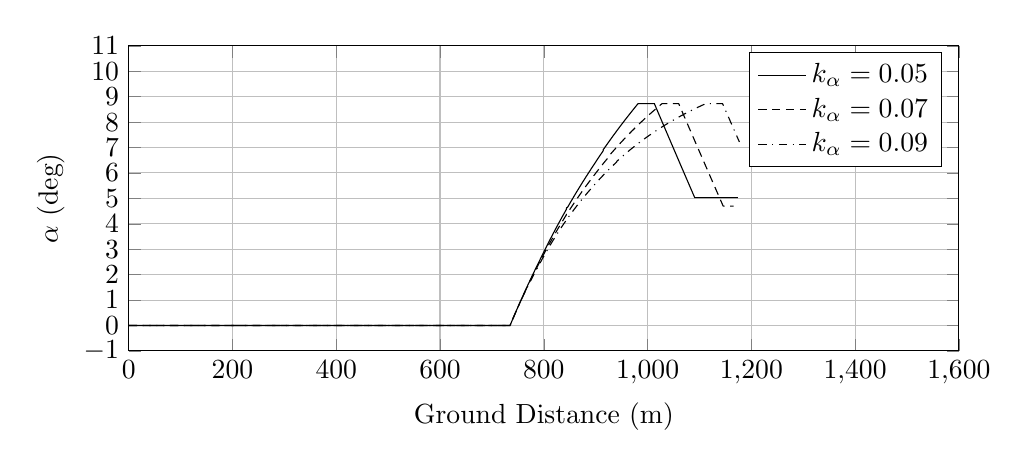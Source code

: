 %Angles_vs_GroundDistance
\begin{tikzpicture}

\begin{axis}[
width=\textwidth,
height=0.45\textwidth,
scaled ticks=false, tick label style={/pgf/number format/fixed},
xmin=0.0,
xmax=1600,
xtick={0,200,400,600,800,1000,1200,1400,1600},
xlabel={Ground Distance (m)},
xmajorgrids,
ymin=-1.0,
ymax=11,
ytick={-1,0,1,2,3,4,5,6,7,8,9,10,11},
ylabel={$\alpha$ (deg)},
ymajorgrids,
legend entries = {$k_{\alpha}=0.05$\\$k_{\alpha}=0.07$\\$k_{\alpha}=0.09$\\}
]

\addplot [
color=black,
solid
]
table[row sep=crcr]{
1.373E-8	0.0\\
1.749E-7	0.0\\
1.441E-6	0.0\\
6.603E-5	0.0\\
2.274E-4	0.0\\
4.875E-4	0.0\\
8.442E-4	0.0\\
0.001	0.0\\
0.002	0.0\\
0.002	0.0\\
0.003	0.0\\
0.004	0.0\\
0.005	0.0\\
0.006	0.0\\
0.007	0.0\\
0.008	0.0\\
0.01	0.0\\
0.011	0.0\\
0.013	0.0\\
0.014	0.0\\
0.016	0.0\\
0.018	0.0\\
0.02	0.0\\
0.022	0.0\\
0.024	0.0\\
0.026	0.0\\
0.028	0.0\\
0.031	0.0\\
0.033	0.0\\
0.036	0.0\\
0.038	0.0\\
0.041	0.0\\
0.044	0.0\\
0.047	0.0\\
0.05	0.0\\
0.053	0.0\\
0.057	0.0\\
0.06	0.0\\
0.063	0.0\\
0.067	0.0\\
0.071	0.0\\
0.075	0.0\\
0.079	0.0\\
0.083	0.0\\
0.087	0.0\\
0.091	0.0\\
0.095	0.0\\
0.1	0.0\\
0.104	0.0\\
0.109	0.0\\
0.114	0.0\\
0.118	0.0\\
0.123	0.0\\
0.128	0.0\\
0.133	0.0\\
0.139	0.0\\
0.144	0.0\\
0.15	0.0\\
0.155	0.0\\
0.161	0.0\\
0.167	0.0\\
0.172	0.0\\
0.178	0.0\\
0.185	0.0\\
0.191	0.0\\
0.197	0.0\\
0.204	0.0\\
0.21	0.0\\
0.217	0.0\\
0.224	0.0\\
0.23	0.0\\
0.237	0.0\\
0.244	0.0\\
0.252	0.0\\
0.259	0.0\\
0.266	0.0\\
0.274	0.0\\
0.282	0.0\\
0.289	0.0\\
0.297	0.0\\
0.305	0.0\\
0.314	0.0\\
0.322	0.0\\
0.331	0.0\\
0.339	0.0\\
0.348	0.0\\
0.356	0.0\\
0.365	0.0\\
0.374	0.0\\
0.384	0.0\\
0.393	0.0\\
0.402	0.0\\
0.412	0.0\\
0.421	0.0\\
0.431	0.0\\
0.441	0.0\\
0.451	0.0\\
0.461	0.0\\
0.472	0.0\\
0.482	0.0\\
0.492	0.0\\
0.503	0.0\\
0.514	0.0\\
0.524	0.0\\
0.536	0.0\\
0.547	0.0\\
0.558	0.0\\
0.569	0.0\\
0.581	0.0\\
0.592	0.0\\
0.604	0.0\\
0.616	0.0\\
0.628	0.0\\
0.64	0.0\\
0.653	0.0\\
0.665	0.0\\
0.677	0.0\\
0.69	0.0\\
0.703	0.0\\
0.716	0.0\\
0.729	0.0\\
0.742	0.0\\
0.756	0.0\\
0.77	0.0\\
0.783	0.0\\
0.797	0.0\\
0.811	0.0\\
0.825	0.0\\
0.839	0.0\\
0.853	0.0\\
0.868	0.0\\
0.882	0.0\\
0.898	0.0\\
0.913	0.0\\
0.929	0.0\\
0.944	0.0\\
0.96	0.0\\
0.976	0.0\\
0.992	0.0\\
1.008	0.0\\
1.025	0.0\\
1.041	0.0\\
1.057	0.0\\
1.074	0.0\\
1.09	0.0\\
1.107	0.0\\
1.124	0.0\\
1.142	0.0\\
1.159	0.0\\
1.176	0.0\\
1.194	0.0\\
1.212	0.0\\
1.23	0.0\\
1.248	0.0\\
1.266	0.0\\
1.285	0.0\\
1.304	0.0\\
1.323	0.0\\
1.341	0.0\\
1.361	0.0\\
1.38	0.0\\
1.399	0.0\\
1.419	0.0\\
1.439	0.0\\
1.459	0.0\\
1.479	0.0\\
1.499	0.0\\
1.52	0.0\\
1.54	0.0\\
1.56	0.0\\
1.581	0.0\\
1.602	0.0\\
1.624	0.0\\
1.645	0.0\\
1.666	0.0\\
1.689	0.0\\
1.711	0.0\\
1.733	0.0\\
1.755	0.0\\
1.778	0.0\\
1.8	0.0\\
1.824	0.0\\
1.846	0.0\\
1.87	0.0\\
1.893	0.0\\
1.918	0.0\\
1.942	0.0\\
1.966	0.0\\
1.99	0.0\\
2.015	0.0\\
2.039	0.0\\
2.065	0.0\\
2.09	0.0\\
2.116	0.0\\
2.141	0.0\\
2.167	0.0\\
2.193	0.0\\
2.219	0.0\\
2.245	0.0\\
2.271	0.0\\
2.298	0.0\\
2.325	0.0\\
2.351	0.0\\
2.379	0.0\\
2.406	0.0\\
2.434	0.0\\
2.462	0.0\\
2.491	0.0\\
2.519	0.0\\
2.547	0.0\\
2.576	0.0\\
2.605	0.0\\
2.635	0.0\\
2.663	0.0\\
2.693	0.0\\
2.723	0.0\\
2.753	0.0\\
2.783	0.0\\
2.814	0.0\\
2.844	0.0\\
2.875	0.0\\
2.906	0.0\\
2.937	0.0\\
2.968	0.0\\
3.0	0.0\\
3.031	0.0\\
3.063	0.0\\
3.097	0.0\\
3.129	0.0\\
3.162	0.0\\
3.195	0.0\\
3.227	0.0\\
3.261	0.0\\
3.294	0.0\\
3.328	0.0\\
3.363	0.0\\
3.397	0.0\\
3.431	0.0\\
3.464	0.0\\
3.499	0.0\\
3.534	0.0\\
3.57	0.0\\
3.605	0.0\\
3.641	0.0\\
3.678	0.0\\
3.713	0.0\\
3.75	0.0\\
3.787	0.0\\
3.825	0.0\\
3.862	0.0\\
3.9	0.0\\
3.937	0.0\\
3.976	0.0\\
4.015	0.0\\
4.053	0.0\\
4.093	0.0\\
4.133	0.0\\
4.172	0.0\\
4.211	0.0\\
4.253	0.0\\
4.293	0.0\\
4.333	0.0\\
4.373	0.0\\
4.414	0.0\\
4.456	0.0\\
4.497	0.0\\
4.538	0.0\\
4.58	0.0\\
4.622	0.0\\
4.664	0.0\\
4.706	0.0\\
4.748	0.0\\
4.791	0.0\\
4.836	0.0\\
4.88	0.0\\
4.923	0.0\\
4.968	0.0\\
5.013	0.0\\
5.058	0.0\\
5.103	0.0\\
5.149	0.0\\
5.194	0.0\\
5.241	0.0\\
5.287	0.0\\
5.333	0.0\\
5.38	0.0\\
5.426	0.0\\
5.473	0.0\\
5.522	0.0\\
5.57	0.0\\
5.618	0.0\\
5.666	0.0\\
5.715	0.0\\
5.763	0.0\\
5.813	0.0\\
5.862	0.0\\
5.912	0.0\\
5.962	0.0\\
6.013	0.0\\
6.063	0.0\\
6.114	0.0\\
6.165	0.0\\
6.216	0.0\\
6.268	0.0\\
6.32	0.0\\
6.374	0.0\\
6.426	0.0\\
6.479	0.0\\
6.532	0.0\\
6.586	0.0\\
6.641	0.0\\
6.695	0.0\\
6.75	0.0\\
6.804	0.0\\
6.86	0.0\\
6.917	0.0\\
6.973	0.0\\
7.03	0.0\\
7.087	0.0\\
7.144	0.0\\
7.202	0.0\\
7.26	0.0\\
7.318	0.0\\
7.377	0.0\\
7.435	0.0\\
7.494	0.0\\
7.553	0.0\\
7.613	0.0\\
7.673	0.0\\
7.733	0.0\\
7.796	0.0\\
7.856	0.0\\
7.918	0.0\\
7.98	0.0\\
8.042	0.0\\
8.105	0.0\\
8.167	0.0\\
8.231	0.0\\
8.294	0.0\\
8.356	0.0\\
8.421	0.0\\
8.486	0.0\\
8.549	0.0\\
8.615	0.0\\
8.68	0.0\\
8.745	0.0\\
8.813	0.0\\
8.88	0.0\\
8.947	0.0\\
9.013	0.0\\
9.079	0.0\\
9.147	0.0\\
9.215	0.0\\
9.285	0.0\\
9.353	0.0\\
9.424	0.0\\
9.493	0.0\\
9.564	0.0\\
9.634	0.0\\
9.706	0.0\\
9.776	0.0\\
9.847	0.0\\
9.918	0.0\\
9.989	0.0\\
10.06	0.0\\
10.133	0.0\\
10.205	0.0\\
10.278	0.0\\
10.353	0.0\\
10.427	0.0\\
10.502	0.0\\
10.577	0.0\\
10.653	0.0\\
10.729	0.0\\
10.805	0.0\\
10.882	0.0\\
10.958	0.0\\
11.036	0.0\\
11.113	0.0\\
11.192	0.0\\
11.27	0.0\\
11.35	0.0\\
11.429	0.0\\
11.508	0.0\\
11.587	0.0\\
11.669	0.0\\
11.75	0.0\\
11.83	0.0\\
11.91	0.0\\
11.991	0.0\\
12.073	0.0\\
12.155	0.0\\
12.237	0.0\\
12.32	0.0\\
12.407	0.0\\
12.49	0.0\\
12.574	0.0\\
12.661	0.0\\
12.747	0.0\\
12.832	0.0\\
12.919	0.0\\
13.005	0.0\\
13.092	0.0\\
13.18	0.0\\
13.269	0.0\\
13.358	0.0\\
13.448	0.0\\
13.538	0.0\\
13.627	0.0\\
13.718	0.0\\
13.809	0.0\\
13.899	0.0\\
13.992	0.0\\
14.086	0.0\\
14.179	0.0\\
14.272	0.0\\
14.368	0.0\\
14.459	0.0\\
14.555	0.0\\
14.649	0.0\\
14.744	0.0\\
14.84	0.0\\
14.933	0.0\\
15.027	0.0\\
15.123	0.0\\
15.222	0.0\\
15.321	0.0\\
15.418	0.0\\
15.516	0.0\\
15.613	0.0\\
15.711	0.0\\
15.811	0.0\\
15.914	0.0\\
16.013	0.0\\
16.112	0.0\\
16.216	0.0\\
16.319	0.0\\
16.421	0.0\\
16.522	0.0\\
16.626	0.0\\
16.727	0.0\\
16.83	0.0\\
16.935	0.0\\
17.038	0.0\\
17.146	0.0\\
17.252	0.0\\
17.357	0.0\\
17.464	0.0\\
17.572	0.0\\
17.68	0.0\\
17.79	0.0\\
17.9	0.0\\
18.01	0.0\\
18.121	0.0\\
18.232	0.0\\
18.343	0.0\\
18.455	0.0\\
18.566	0.0\\
18.678	0.0\\
18.79	0.0\\
18.902	0.0\\
19.018	0.0\\
19.131	0.0\\
19.248	0.0\\
19.362	0.0\\
19.478	0.0\\
19.596	0.0\\
19.711	0.0\\
19.828	0.0\\
19.945	0.0\\
20.062	0.0\\
20.179	0.0\\
20.297	0.0\\
20.417	0.0\\
20.537	0.0\\
20.655	0.0\\
20.777	0.0\\
20.897	0.0\\
21.017	0.0\\
21.139	0.0\\
21.261	0.0\\
21.383	0.0\\
21.506	0.0\\
21.631	0.0\\
21.756	0.0\\
21.88	0.0\\
22.006	0.0\\
22.13	0.0\\
22.257	0.0\\
22.384	0.0\\
22.509	0.0\\
22.636	0.0\\
22.764	0.0\\
22.891	0.0\\
23.022	0.0\\
23.15	0.0\\
23.279	0.0\\
23.409	0.0\\
23.539	0.0\\
23.671	0.0\\
23.803	0.0\\
23.935	0.0\\
24.067	0.0\\
24.199	0.0\\
24.329	0.0\\
24.462	0.0\\
24.595	0.0\\
24.728	0.0\\
24.862	0.0\\
24.995	0.0\\
25.128	0.0\\
25.265	0.0\\
25.401	0.0\\
25.536	0.0\\
25.674	0.0\\
25.808	0.0\\
25.835	0.0\\
25.838	0.0\\
25.842	0.0\\
25.855	0.0\\
25.893	0.0\\
25.973	0.0\\
26.096	0.0\\
26.224	0.0\\
26.353	0.0\\
26.482	0.0\\
26.611	0.0\\
26.74	0.0\\
26.872	0.0\\
27.003	0.0\\
27.136	0.0\\
27.266	0.0\\
27.399	0.0\\
27.531	0.0\\
27.664	0.0\\
27.799	0.0\\
27.932	0.0\\
28.068	0.0\\
28.203	0.0\\
28.34	0.0\\
28.477	0.0\\
28.618	0.0\\
28.754	0.0\\
28.893	0.0\\
29.032	0.0\\
29.171	0.0\\
29.312	0.0\\
29.454	0.0\\
29.595	0.0\\
29.738	0.0\\
29.879	0.0\\
30.021	0.0\\
30.167	0.0\\
30.308	0.0\\
30.453	0.0\\
30.598	0.0\\
30.743	0.0\\
30.889	0.0\\
31.035	0.0\\
31.181	0.0\\
31.328	0.0\\
31.477	0.0\\
31.627	0.0\\
31.774	0.0\\
31.925	0.0\\
32.076	0.0\\
32.226	0.0\\
32.379	0.0\\
32.529	0.0\\
32.682	0.0\\
32.836	0.0\\
32.99	0.0\\
33.146	0.0\\
33.301	0.0\\
33.455	0.0\\
33.611	0.0\\
33.769	0.0\\
33.926	0.0\\
34.084	0.0\\
34.242	0.0\\
34.403	0.0\\
34.562	0.0\\
34.722	0.0\\
34.881	0.0\\
35.041	0.0\\
35.203	0.0\\
35.365	0.0\\
35.529	0.0\\
35.691	0.0\\
35.853	0.0\\
36.015	0.0\\
36.181	0.0\\
36.344	0.0\\
36.511	0.0\\
36.676	0.0\\
36.842	0.0\\
37.008	0.0\\
37.173	0.0\\
37.34	0.0\\
37.509	0.0\\
37.679	0.0\\
37.845	0.0\\
38.017	0.0\\
38.185	0.0\\
38.358	0.0\\
38.528	0.0\\
38.7	0.0\\
38.872	0.0\\
39.042	0.0\\
39.214	0.0\\
39.387	0.0\\
39.559	0.0\\
39.735	0.0\\
39.909	0.0\\
40.085	0.0\\
40.259	0.0\\
40.433	0.0\\
40.61	0.0\\
40.787	0.0\\
40.966	0.0\\
41.141	0.0\\
41.319	0.0\\
41.496	0.0\\
41.674	0.0\\
41.852	0.0\\
42.031	0.0\\
42.213	0.0\\
42.394	0.0\\
42.575	0.0\\
42.755	0.0\\
42.938	0.0\\
43.12	0.0\\
43.303	0.0\\
43.487	0.0\\
43.672	0.0\\
43.857	0.0\\
44.04	0.0\\
44.224	0.0\\
44.412	0.0\\
44.598	0.0\\
44.785	0.0\\
44.973	0.0\\
45.161	0.0\\
45.349	0.0\\
45.536	0.0\\
45.725	0.0\\
45.914	0.0\\
46.102	0.0\\
46.294	0.0\\
46.485	0.0\\
46.677	0.0\\
46.87	0.0\\
47.063	0.0\\
47.253	0.0\\
47.445	0.0\\
47.639	0.0\\
47.834	0.0\\
48.025	0.0\\
48.219	0.0\\
48.415	0.0\\
48.61	0.0\\
48.807	0.0\\
49.001	0.0\\
49.2	0.0\\
49.394	0.0\\
49.592	0.0\\
49.791	0.0\\
49.991	0.0\\
50.19	0.0\\
50.388	0.0\\
50.592	0.0\\
50.795	0.0\\
50.995	0.0\\
51.198	0.0\\
51.4	0.0\\
51.599	0.0\\
51.802	0.0\\
52.002	0.0\\
52.206	0.0\\
52.408	0.0\\
52.614	0.0\\
52.822	0.0\\
53.031	0.0\\
53.238	0.0\\
53.445	0.0\\
53.652	0.0\\
53.86	0.0\\
54.068	0.0\\
54.279	0.0\\
54.487	0.0\\
54.699	0.0\\
54.91	0.0\\
55.122	0.0\\
55.333	0.0\\
55.545	0.0\\
55.756	0.0\\
55.968	0.0\\
56.182	0.0\\
56.394	0.0\\
56.61	0.0\\
56.826	0.0\\
57.04	0.0\\
57.257	0.0\\
57.474	0.0\\
57.694	0.0\\
57.912	0.0\\
58.13	0.0\\
58.349	0.0\\
58.568	0.0\\
58.788	0.0\\
59.011	0.0\\
59.234	0.0\\
59.456	0.0\\
59.68	0.0\\
59.903	0.0\\
60.125	0.0\\
60.349	0.0\\
60.572	0.0\\
60.796	0.0\\
61.022	0.0\\
61.251	0.0\\
61.478	0.0\\
61.708	0.0\\
61.937	0.0\\
62.167	0.0\\
62.396	0.0\\
62.628	0.0\\
62.861	0.0\\
63.091	0.0\\
63.322	0.0\\
63.555	0.0\\
63.787	0.0\\
64.023	0.0\\
64.257	0.0\\
64.491	0.0\\
64.728	0.0\\
64.966	0.0\\
65.201	0.0\\
65.44	0.0\\
65.677	0.0\\
65.917	0.0\\
66.157	0.0\\
66.397	0.0\\
66.638	0.0\\
66.878	0.0\\
67.123	0.0\\
67.368	0.0\\
67.611	0.0\\
67.858	0.0\\
68.103	0.0\\
68.352	0.0\\
68.601	0.0\\
68.849	0.0\\
69.098	0.0\\
69.349	0.0\\
69.598	0.0\\
69.849	0.0\\
70.105	0.0\\
70.356	0.0\\
70.609	0.0\\
70.863	0.0\\
71.118	0.0\\
71.373	0.0\\
71.629	0.0\\
71.885	0.0\\
72.143	0.0\\
72.403	0.0\\
72.662	0.0\\
72.923	0.0\\
73.187	0.0\\
73.452	0.0\\
73.718	0.0\\
73.979	0.0\\
74.245	0.0\\
74.51	0.0\\
74.778	0.0\\
75.048	0.0\\
75.317	0.0\\
75.587	0.0\\
75.857	0.0\\
76.13	0.0\\
76.403	0.0\\
76.68	0.0\\
76.954	0.0\\
77.229	0.0\\
77.507	0.0\\
77.783	0.0\\
78.062	0.0\\
78.339	0.0\\
78.622	0.0\\
78.905	0.0\\
79.187	0.0\\
79.47	0.0\\
79.758	0.0\\
80.044	0.0\\
80.334	0.0\\
80.623	0.0\\
80.913	0.0\\
81.205	0.0\\
81.497	0.0\\
81.792	0.0\\
82.085	0.0\\
82.379	0.0\\
82.676	0.0\\
82.975	0.0\\
83.273	0.0\\
83.572	0.0\\
83.874	0.0\\
84.175	0.0\\
84.477	0.0\\
84.781	0.0\\
85.088	0.0\\
85.394	0.0\\
85.698	0.0\\
86.01	0.0\\
86.317	0.0\\
86.629	0.0\\
86.94	0.0\\
87.257	0.0\\
87.57	0.0\\
87.881	0.0\\
88.2	0.0\\
88.519	0.0\\
88.835	0.0\\
89.159	0.0\\
89.478	0.0\\
89.802	0.0\\
90.126	0.0\\
90.45	0.0\\
90.778	0.0\\
91.105	0.0\\
91.438	0.0\\
91.767	0.0\\
92.094	0.0\\
92.425	0.0\\
92.758	0.0\\
93.097	0.0\\
93.431	0.0\\
93.768	0.0\\
94.104	0.0\\
94.436	0.0\\
94.773	0.0\\
95.108	0.0\\
95.447	0.0\\
95.785	0.0\\
96.123	0.0\\
96.464	0.0\\
96.807	0.0\\
97.147	0.0\\
97.488	0.0\\
97.831	0.0\\
98.17	0.0\\
98.511	0.0\\
98.854	0.0\\
99.192	0.0\\
99.534	0.0\\
99.872	0.0\\
100.213	0.0\\
100.553	0.0\\
100.895	0.0\\
101.237	0.0\\
101.58	0.0\\
101.918	0.0\\
102.262	0.0\\
102.605	0.0\\
102.942	0.0\\
103.281	0.0\\
103.62	0.0\\
103.954	0.0\\
104.292	0.0\\
104.631	0.0\\
104.967	0.0\\
105.305	0.0\\
105.642	0.0\\
105.977	0.0\\
106.314	0.0\\
106.649	0.0\\
106.98	0.0\\
107.315	0.0\\
107.381	0.0\\
107.388	0.0\\
107.395	0.0\\
107.399	0.0\\
107.402	0.0\\
107.405	0.0\\
107.419	0.0\\
107.478	0.0\\
107.637	0.0\\
107.957	0.0\\
108.257	0.0\\
108.56	0.0\\
108.862	0.0\\
109.167	0.0\\
109.472	0.0\\
109.78	0.0\\
110.091	0.0\\
110.401	0.0\\
110.713	0.0\\
111.029	0.0\\
111.347	0.0\\
111.665	0.0\\
111.986	0.0\\
112.308	0.0\\
112.635	0.0\\
112.963	0.0\\
113.288	0.0\\
113.618	0.0\\
113.946	0.0\\
114.279	0.0\\
114.613	0.0\\
114.948	0.0\\
115.286	0.0\\
115.625	0.0\\
115.965	0.0\\
116.306	0.0\\
116.651	0.0\\
116.999	0.0\\
117.343	0.0\\
117.69	0.0\\
118.041	0.0\\
118.393	0.0\\
118.748	0.0\\
119.105	0.0\\
119.467	0.0\\
119.827	0.0\\
120.19	0.0\\
120.552	0.0\\
120.918	0.0\\
121.287	0.0\\
121.655	0.0\\
122.025	0.0\\
122.393	0.0\\
122.766	0.0\\
123.139	0.0\\
123.513	0.0\\
123.886	0.0\\
124.257	0.0\\
124.632	0.0\\
125.007	0.0\\
125.38	0.0\\
125.755	0.0\\
126.135	0.0\\
126.513	0.0\\
126.895	0.0\\
127.273	0.0\\
127.65	0.0\\
128.031	0.0\\
128.408	0.0\\
128.788	0.0\\
129.168	0.0\\
129.551	0.0\\
129.928	0.0\\
130.308	0.0\\
130.688	0.0\\
131.067	0.0\\
131.447	0.0\\
131.826	0.0\\
132.205	0.0\\
132.585	0.0\\
132.965	0.0\\
133.344	0.0\\
133.726	0.0\\
134.105	0.0\\
134.485	0.0\\
134.863	0.0\\
135.24	0.0\\
135.621	0.0\\
136.0	0.0\\
136.38	0.0\\
136.761	0.0\\
137.14	0.0\\
137.518	0.0\\
137.898	0.0\\
138.275	0.0\\
138.654	0.0\\
139.035	0.0\\
139.413	0.0\\
139.794	0.0\\
140.174	0.0\\
140.549	0.0\\
140.928	0.0\\
141.305	0.0\\
141.683	0.0\\
142.061	0.0\\
142.44	0.0\\
142.817	0.0\\
143.192	0.0\\
143.573	0.0\\
143.949	0.0\\
144.326	0.0\\
144.704	0.0\\
145.083	0.0\\
145.462	0.0\\
145.838	0.0\\
146.215	0.0\\
146.593	0.0\\
146.973	0.0\\
147.355	0.0\\
147.734	0.0\\
148.114	0.0\\
148.493	0.0\\
148.871	0.0\\
149.254	0.0\\
149.633	0.0\\
150.015	0.0\\
150.394	0.0\\
150.777	0.0\\
151.156	0.0\\
151.535	0.0\\
151.919	0.0\\
152.3	0.0\\
152.684	0.0\\
153.067	0.0\\
153.451	0.0\\
153.835	0.0\\
154.216	0.0\\
154.601	0.0\\
154.984	0.0\\
155.368	0.0\\
155.752	0.0\\
156.136	0.0\\
156.522	0.0\\
156.905	0.0\\
157.292	0.0\\
157.678	0.0\\
158.063	0.0\\
158.451	0.0\\
158.838	0.0\\
159.227	0.0\\
159.615	0.0\\
160.004	0.0\\
160.396	0.0\\
160.785	0.0\\
161.175	0.0\\
161.567	0.0\\
161.961	0.0\\
162.35	0.0\\
162.743	0.0\\
163.136	0.0\\
163.532	0.0\\
163.925	0.0\\
164.32	0.0\\
164.716	0.0\\
165.112	0.0\\
165.507	0.0\\
165.907	0.0\\
166.306	0.0\\
166.706	0.0\\
167.104	0.0\\
167.502	0.0\\
167.901	0.0\\
168.3	0.0\\
168.702	0.0\\
169.106	0.0\\
169.508	0.0\\
169.91	0.0\\
170.313	0.0\\
170.716	0.0\\
171.12	0.0\\
171.525	0.0\\
171.93	0.0\\
172.337	0.0\\
172.743	0.0\\
173.151	0.0\\
173.559	0.0\\
173.966	0.0\\
174.378	0.0\\
174.787	0.0\\
175.201	0.0\\
175.611	0.0\\
176.021	0.0\\
176.433	0.0\\
176.848	0.0\\
177.263	0.0\\
177.678	0.0\\
178.09	0.0\\
178.508	0.0\\
178.925	0.0\\
179.343	0.0\\
179.763	0.0\\
180.184	0.0\\
180.604	0.0\\
181.026	0.0\\
181.448	0.0\\
181.873	0.0\\
182.295	0.0\\
182.721	0.0\\
183.148	0.0\\
183.576	0.0\\
184.006	0.0\\
184.435	0.0\\
184.864	0.0\\
185.295	0.0\\
185.726	0.0\\
186.159	0.0\\
186.595	0.0\\
187.033	0.0\\
187.47	0.0\\
187.906	0.0\\
188.347	0.0\\
188.787	0.0\\
189.228	0.0\\
189.671	0.0\\
190.114	0.0\\
190.558	0.0\\
191.003	0.0\\
191.449	0.0\\
191.897	0.0\\
192.346	0.0\\
192.799	0.0\\
193.251	0.0\\
193.702	0.0\\
194.156	0.0\\
194.612	0.0\\
195.067	0.0\\
195.526	0.0\\
195.984	0.0\\
196.445	0.0\\
196.906	0.0\\
197.37	0.0\\
197.835	0.0\\
198.303	0.0\\
198.773	0.0\\
199.241	0.0\\
199.711	0.0\\
200.183	0.0\\
200.657	0.0\\
201.133	0.0\\
201.613	0.0\\
202.096	0.0\\
202.575	0.0\\
203.058	0.0\\
203.541	0.0\\
204.027	0.0\\
204.515	0.0\\
205.002	0.0\\
205.494	0.0\\
205.986	0.0\\
206.48	0.0\\
206.976	0.0\\
207.475	0.0\\
207.981	0.0\\
208.485	0.0\\
208.99	0.0\\
209.498	0.0\\
210.007	0.0\\
210.517	0.0\\
211.033	0.0\\
211.547	0.0\\
212.065	0.0\\
212.589	0.0\\
213.114	0.0\\
213.638	0.0\\
214.167	0.0\\
214.697	0.0\\
215.23	0.0\\
215.769	0.0\\
216.306	0.0\\
216.851	0.0\\
217.4	0.0\\
217.946	0.0\\
218.502	0.0\\
219.056	0.0\\
219.616	0.0\\
220.18	0.0\\
220.752	0.0\\
221.32	0.0\\
221.892	0.0\\
222.469	0.0\\
223.054	0.0\\
223.635	0.0\\
224.223	0.0\\
224.82	0.0\\
225.414	0.0\\
226.008	0.0\\
226.606	0.0\\
227.218	0.0\\
227.825	0.0\\
228.438	0.0\\
229.056	0.0\\
229.674	0.0\\
230.295	0.0\\
230.919	0.0\\
231.541	0.0\\
232.164	0.0\\
232.79	0.0\\
233.416	0.0\\
234.035	0.0\\
234.655	0.0\\
235.272	0.0\\
235.889	0.0\\
236.505	0.0\\
237.125	0.0\\
237.737	0.0\\
238.35	0.0\\
238.961	0.0\\
239.566	0.0\\
240.174	0.0\\
240.775	0.0\\
241.376	0.0\\
241.971	0.0\\
242.559	0.0\\
243.149	0.0\\
243.736	0.0\\
244.318	0.0\\
244.899	0.0\\
245.478	0.0\\
246.051	0.0\\
246.624	0.0\\
247.196	0.0\\
247.764	0.0\\
248.333	0.0\\
248.897	0.0\\
249.458	0.0\\
250.016	0.0\\
250.574	0.0\\
251.134	0.0\\
251.685	0.0\\
252.231	0.0\\
252.78	0.0\\
253.328	0.0\\
253.871	0.0\\
254.413	0.0\\
254.521	0.0\\
254.839	0.0\\
254.861	0.0\\
254.878	0.0\\
254.893	0.0\\
254.906	0.0\\
254.92	0.0\\
254.925	0.0\\
254.931	0.0\\
254.963	0.0\\
255.068	0.0\\
255.368	0.0\\
255.853	0.0\\
256.33	0.0\\
256.808	0.0\\
257.291	0.0\\
257.777	0.0\\
258.265	0.0\\
258.756	0.0\\
259.248	0.0\\
259.744	0.0\\
260.242	0.0\\
260.743	0.0\\
261.247	0.0\\
261.755	0.0\\
262.267	0.0\\
262.781	0.0\\
263.295	0.0\\
263.813	0.0\\
264.337	0.0\\
264.863	0.0\\
265.398	0.0\\
265.934	0.0\\
266.471	0.0\\
267.011	0.0\\
267.554	0.0\\
268.103	0.0\\
268.657	0.0\\
269.213	0.0\\
269.78	0.0\\
270.343	0.0\\
270.915	0.0\\
271.488	0.0\\
272.064	0.0\\
272.648	0.0\\
273.24	0.0\\
273.833	0.0\\
274.432	0.0\\
275.033	0.0\\
275.643	0.0\\
276.251	0.0\\
276.869	0.0\\
277.492	0.0\\
278.113	0.0\\
278.743	0.0\\
279.374	0.0\\
280.008	0.0\\
280.642	0.0\\
281.283	0.0\\
281.923	0.0\\
282.568	0.0\\
283.213	0.0\\
283.854	0.0\\
284.493	0.0\\
285.137	0.0\\
285.776	0.0\\
286.416	0.0\\
287.051	0.0\\
287.682	0.0\\
288.315	0.0\\
288.944	0.0\\
289.573	0.0\\
290.199	0.0\\
290.819	0.0\\
291.444	0.0\\
292.063	0.0\\
292.68	0.0\\
293.295	0.0\\
293.905	0.0\\
294.519	0.0\\
295.124	0.0\\
295.729	0.0\\
296.333	0.0\\
296.935	0.0\\
297.537	0.0\\
298.136	0.0\\
298.732	0.0\\
299.327	0.0\\
299.922	0.0\\
300.512	0.0\\
301.101	0.0\\
301.686	0.0\\
302.275	0.0\\
302.859	0.0\\
303.444	0.0\\
304.029	0.0\\
304.612	0.0\\
305.194	0.0\\
305.776	0.0\\
306.358	0.0\\
306.938	0.0\\
307.514	0.0\\
308.091	0.0\\
308.668	0.0\\
309.24	0.0\\
309.815	0.0\\
310.389	0.0\\
310.958	0.0\\
311.53	0.0\\
312.104	0.0\\
312.678	0.0\\
313.247	0.0\\
313.814	0.0\\
314.385	0.0\\
314.953	0.0\\
315.524	0.0\\
316.096	0.0\\
316.664	0.0\\
317.232	0.0\\
317.801	0.0\\
318.37	0.0\\
318.937	0.0\\
319.507	0.0\\
320.074	0.0\\
320.64	0.0\\
321.204	0.0\\
321.772	0.0\\
322.338	0.0\\
322.905	0.0\\
323.472	0.0\\
324.037	0.0\\
324.604	0.0\\
325.169	0.0\\
325.737	0.0\\
326.3	0.0\\
326.865	0.0\\
327.431	0.0\\
327.997	0.0\\
328.561	0.0\\
329.127	0.0\\
329.691	0.0\\
330.257	0.0\\
330.826	0.0\\
331.394	0.0\\
331.961	0.0\\
332.526	0.0\\
333.094	0.0\\
333.663	0.0\\
334.231	0.0\\
334.799	0.0\\
335.368	0.0\\
335.939	0.0\\
336.507	0.0\\
337.076	0.0\\
337.646	0.0\\
338.213	0.0\\
338.786	0.0\\
339.355	0.0\\
339.926	0.0\\
340.498	0.0\\
341.071	0.0\\
341.645	0.0\\
342.22	0.0\\
342.791	0.0\\
343.365	0.0\\
343.938	0.0\\
344.513	0.0\\
345.087	0.0\\
345.661	0.0\\
346.237	0.0\\
346.813	0.0\\
347.39	0.0\\
347.967	0.0\\
348.545	0.0\\
349.124	0.0\\
349.707	0.0\\
350.285	0.0\\
350.866	0.0\\
351.448	0.0\\
352.03	0.0\\
352.612	0.0\\
353.195	0.0\\
353.776	0.0\\
354.361	0.0\\
354.946	0.0\\
355.532	0.0\\
356.121	0.0\\
356.707	0.0\\
357.291	0.0\\
357.881	0.0\\
358.47	0.0\\
359.061	0.0\\
359.652	0.0\\
360.245	0.0\\
360.836	0.0\\
361.432	0.0\\
362.024	0.0\\
362.619	0.0\\
363.214	0.0\\
363.812	0.0\\
364.41	0.0\\
365.006	0.0\\
365.604	0.0\\
366.204	0.0\\
366.806	0.0\\
367.407	0.0\\
368.009	0.0\\
368.614	0.0\\
369.221	0.0\\
369.825	0.0\\
370.433	0.0\\
371.043	0.0\\
371.651	0.0\\
372.259	0.0\\
372.867	0.0\\
373.475	0.0\\
374.088	0.0\\
374.701	0.0\\
375.315	0.0\\
375.93	0.0\\
376.547	0.0\\
377.166	0.0\\
377.787	0.0\\
378.405	0.0\\
379.028	0.0\\
379.654	0.0\\
380.281	0.0\\
380.909	0.0\\
381.534	0.0\\
382.164	0.0\\
382.791	0.0\\
383.419	0.0\\
384.053	0.0\\
384.685	0.0\\
385.32	0.0\\
385.955	0.0\\
386.592	0.0\\
387.229	0.0\\
387.872	0.0\\
388.515	0.0\\
389.156	0.0\\
389.8	0.0\\
390.446	0.0\\
391.096	0.0\\
391.743	0.0\\
392.393	0.0\\
393.048	0.0\\
393.706	0.0\\
394.361	0.0\\
395.021	0.0\\
395.678	0.0\\
396.343	0.0\\
397.006	0.0\\
397.672	0.0\\
398.34	0.0\\
399.008	0.0\\
399.68	0.0\\
400.355	0.0\\
401.03	0.0\\
401.704	0.0\\
402.39	0.0\\
403.072	0.0\\
403.76	0.0\\
404.448	0.0\\
405.134	0.0\\
405.822	0.0\\
406.516	0.0\\
407.209	0.0\\
407.905	0.0\\
408.608	0.0\\
409.309	0.0\\
410.016	0.0\\
410.722	0.0\\
411.429	0.0\\
412.145	0.0\\
412.859	0.0\\
413.576	0.0\\
414.296	0.0\\
415.02	0.0\\
415.752	0.0\\
416.482	0.0\\
417.217	0.0\\
417.956	0.0\\
418.701	0.0\\
419.447	0.0\\
420.197	0.0\\
420.949	0.0\\
421.707	0.0\\
422.465	0.0\\
423.228	0.0\\
424.001	0.0\\
424.775	0.0\\
425.553	0.0\\
426.336	0.0\\
427.124	0.0\\
427.92	0.0\\
428.716	0.0\\
429.524	0.0\\
430.33	0.0\\
431.143	0.0\\
431.964	0.0\\
432.788	0.0\\
433.616	0.0\\
434.457	0.0\\
435.306	0.0\\
436.159	0.0\\
437.026	0.0\\
437.903	0.0\\
438.786	0.0\\
439.67	0.0\\
440.568	0.0\\
441.482	0.0\\
442.4	0.0\\
443.332	0.0\\
444.275	0.0\\
445.219	0.0\\
446.189	0.0\\
447.165	0.0\\
448.142	0.0\\
449.128	0.0\\
450.127	0.0\\
451.123	0.0\\
452.127	0.0\\
453.122	0.0\\
454.124	0.0\\
455.107	0.0\\
456.091	0.0\\
457.06	0.0\\
458.026	0.0\\
458.981	0.0\\
459.92	0.0\\
460.845	0.0\\
461.761	0.0\\
462.68	0.0\\
463.584	0.0\\
464.475	0.0\\
465.363	0.0\\
466.243	0.0\\
467.111	0.0\\
467.973	0.0\\
468.829	0.0\\
469.681	0.0\\
470.525	0.0\\
471.365	0.0\\
472.197	0.0\\
473.024	0.0\\
473.845	0.0\\
474.659	0.0\\
475.469	0.0\\
476.277	0.0\\
477.08	0.0\\
477.88	0.0\\
478.672	0.0\\
479.461	0.0\\
480.25	0.0\\
481.033	0.0\\
481.812	0.0\\
482.591	0.0\\
483.363	0.0\\
484.136	0.0\\
484.898	0.0\\
485.662	0.0\\
486.423	0.0\\
487.181	0.0\\
487.936	0.0\\
488.086	0.0\\
488.512	0.0\\
488.52	0.0\\
488.529	0.0\\
488.572	0.0\\
488.733	0.0\\
489.183	0.0\\
489.922	0.0\\
490.664	0.0\\
491.411	0.0\\
492.159	0.0\\
492.912	0.0\\
493.667	0.0\\
494.43	0.0\\
495.195	0.0\\
495.965	0.0\\
496.743	0.0\\
497.526	0.0\\
498.311	0.0\\
499.102	0.0\\
499.9	0.0\\
500.702	0.0\\
501.509	0.0\\
502.32	0.0\\
503.141	0.0\\
503.968	0.0\\
504.799	0.0\\
505.634	0.0\\
506.479	0.0\\
507.329	0.0\\
508.189	0.0\\
509.057	0.0\\
509.93	0.0\\
510.816	0.0\\
511.706	0.0\\
512.604	0.0\\
513.512	0.0\\
514.429	0.0\\
515.36	0.0\\
516.3	0.0\\
517.253	0.0\\
518.211	0.0\\
519.181	0.0\\
520.162	0.0\\
521.152	0.0\\
522.154	0.0\\
523.163	0.0\\
524.186	0.0\\
525.216	0.0\\
526.25	0.0\\
527.288	0.0\\
528.326	0.0\\
529.362	0.0\\
530.399	0.0\\
531.429	0.0\\
532.459	0.0\\
533.48	0.0\\
534.489	0.0\\
535.499	0.0\\
536.499	0.0\\
537.495	0.0\\
538.486	0.0\\
539.464	0.0\\
540.441	0.0\\
541.407	0.0\\
542.368	0.0\\
543.325	0.0\\
544.273	0.0\\
545.216	0.0\\
546.152	0.0\\
547.086	0.0\\
548.017	0.0\\
548.941	0.0\\
549.861	0.0\\
550.776	0.0\\
551.686	0.0\\
552.591	0.0\\
553.493	0.0\\
554.394	0.0\\
555.291	0.0\\
556.181	0.0\\
557.076	0.0\\
557.966	0.0\\
558.851	0.0\\
559.732	0.0\\
560.612	0.0\\
561.492	0.0\\
562.368	0.0\\
563.243	0.0\\
564.116	0.0\\
564.987	0.0\\
565.856	0.0\\
566.724	0.0\\
567.584	0.0\\
568.448	0.0\\
569.311	0.0\\
570.17	0.0\\
571.035	0.0\\
571.894	0.0\\
572.754	0.0\\
573.611	0.0\\
574.465	0.0\\
575.318	0.0\\
576.17	0.0\\
577.021	0.0\\
577.868	0.0\\
578.718	0.0\\
579.57	0.0\\
580.416	0.0\\
581.267	0.0\\
582.113	0.0\\
582.959	0.0\\
583.806	0.0\\
584.654	0.0\\
585.495	0.0\\
586.342	0.0\\
587.186	0.0\\
588.027	0.0\\
588.873	0.0\\
589.717	0.0\\
590.559	0.0\\
591.4	0.0\\
592.244	0.0\\
593.085	0.0\\
593.928	0.0\\
594.768	0.0\\
595.61	0.0\\
596.451	0.0\\
597.292	0.0\\
598.135	0.0\\
598.971	0.0\\
599.812	0.0\\
600.649	0.0\\
601.492	0.0\\
602.332	0.0\\
603.174	0.0\\
604.015	0.0\\
604.856	0.0\\
605.699	0.0\\
606.54	0.0\\
607.381	0.0\\
608.228	0.0\\
609.072	0.0\\
609.914	0.0\\
610.757	0.0\\
611.597	0.0\\
612.44	0.0\\
613.285	0.0\\
614.126	0.0\\
614.966	0.0\\
615.809	0.0\\
616.651	0.0\\
617.498	0.0\\
618.341	0.0\\
619.185	0.0\\
620.033	0.0\\
620.882	0.0\\
621.728	0.0\\
622.575	0.0\\
623.421	0.0\\
624.272	0.0\\
625.12	0.0\\
625.971	0.0\\
626.824	0.0\\
627.673	0.0\\
628.527	0.0\\
629.38	0.0\\
630.233	0.0\\
631.086	0.0\\
631.941	0.0\\
632.795	0.0\\
633.652	0.0\\
634.511	0.0\\
635.367	0.0\\
636.229	0.0\\
637.086	0.0\\
637.946	0.0\\
638.805	0.0\\
639.667	0.0\\
640.534	0.0\\
641.397	0.0\\
642.26	0.0\\
643.128	0.0\\
643.996	0.0\\
644.864	0.0\\
645.731	0.0\\
646.599	0.0\\
647.465	0.0\\
648.335	0.0\\
649.208	0.0\\
650.084	0.0\\
650.955	0.0\\
651.828	0.0\\
652.703	0.0\\
653.581	0.0\\
654.463	0.0\\
655.344	0.0\\
656.224	0.0\\
657.104	0.0\\
657.987	0.0\\
658.867	0.0\\
659.758	0.0\\
660.644	0.0\\
661.531	0.0\\
662.42	0.0\\
663.309	0.0\\
664.206	0.0\\
665.101	0.0\\
666.001	0.0\\
666.898	0.0\\
667.797	0.0\\
668.697	0.0\\
669.598	0.0\\
670.501	0.0\\
671.4	0.0\\
672.305	0.0\\
673.207	0.0\\
674.116	0.0\\
675.03	0.0\\
675.943	0.0\\
676.855	0.0\\
677.771	0.0\\
678.689	0.0\\
679.606	0.0\\
680.523	0.0\\
681.449	0.0\\
682.371	0.0\\
683.298	0.0\\
684.227	0.0\\
685.157	0.0\\
686.088	0.0\\
687.024	0.0\\
687.959	0.0\\
688.901	0.0\\
689.843	0.0\\
690.786	0.0\\
691.726	0.0\\
692.669	0.0\\
693.615	0.0\\
694.562	0.0\\
695.51	0.0\\
696.464	0.0\\
697.416	0.0\\
698.371	0.0\\
699.328	0.0\\
700.292	0.0\\
701.253	0.0\\
702.225	0.0\\
703.192	0.0\\
704.161	0.0\\
705.135	0.0\\
706.113	0.0\\
707.091	0.0\\
708.073	0.0\\
709.063	0.0\\
710.053	0.0\\
711.046	0.0\\
712.041	0.0\\
713.038	0.0\\
714.037	0.0\\
715.038	0.0\\
716.043	0.0\\
717.046	0.0\\
718.059	0.0\\
719.071	0.0\\
720.09	0.0\\
721.108	0.0\\
722.133	0.0\\
723.162	0.0\\
724.187	0.0\\
725.218	0.0\\
726.257	0.0\\
727.299	0.0\\
728.345	0.0\\
729.388	0.0\\
730.444	0.0\\
731.504	0.0\\
732.566	0.0\\
733.633	0.0\\
733.821	0.0\\
734.706	0.0\\
735.78	0.043\\
736.86	0.096\\
737.947	0.149\\
739.042	0.201\\
740.138	0.254\\
741.242	0.307\\
742.345	0.36\\
743.461	0.413\\
744.578	0.467\\
745.702	0.52\\
746.831	0.573\\
747.966	0.627\\
749.11	0.68\\
750.259	0.734\\
751.419	0.788\\
752.59	0.842\\
753.761	0.896\\
754.939	0.951\\
756.123	1.005\\
757.324	1.06\\
758.533	1.115\\
759.746	1.17\\
760.971	1.225\\
762.207	1.281\\
763.449	1.337\\
764.709	1.393\\
765.974	1.449\\
767.254	1.506\\
768.545	1.563\\
769.853	1.62\\
771.174	1.678\\
772.514	1.736\\
773.87	1.795\\
775.24	1.854\\
776.641	1.914\\
778.064	1.975\\
779.515	2.036\\
780.981	2.099\\
782.477	2.162\\
783.996	2.225\\
785.542	2.29\\
787.114	2.355\\
788.699	2.422\\
790.29	2.488\\
791.885	2.554\\
793.465	2.621\\
795.029	2.686\\
796.566	2.75\\
798.074	2.813\\
799.56	2.875\\
801.021	2.935\\
802.46	2.994\\
803.885	3.052\\
805.285	3.109\\
806.663	3.165\\
808.021	3.22\\
809.363	3.274\\
810.694	3.327\\
812.015	3.379\\
813.321	3.431\\
814.613	3.482\\
815.893	3.532\\
817.16	3.582\\
818.421	3.631\\
819.673	3.679\\
820.915	3.727\\
822.147	3.775\\
823.368	3.822\\
824.584	3.868\\
825.798	3.914\\
827.003	3.96\\
828.202	4.005\\
829.389	4.05\\
830.567	4.094\\
831.746	4.138\\
832.919	4.182\\
834.087	4.225\\
835.25	4.268\\
836.401	4.311\\
837.55	4.353\\
838.697	4.395\\
839.836	4.436\\
840.97	4.477\\
842.099	4.518\\
843.222	4.559\\
843.447	4.599\\
843.6	4.607\\
844.098	4.613\\
844.143	4.631\\
844.154	4.632\\
844.165	4.633\\
844.232	4.633\\
844.517	4.635\\
845.55	4.646\\
846.703	4.682\\
847.861	4.723\\
849.03	4.764\\
850.198	4.806\\
851.384	4.847\\
852.572	4.888\\
853.766	4.93\\
854.97	4.971\\
856.182	5.013\\
857.4	5.055\\
858.633	5.097\\
859.869	5.14\\
861.12	5.182\\
862.378	5.225\\
863.652	5.268\\
864.937	5.311\\
866.229	5.354\\
867.533	5.398\\
868.846	5.441\\
870.186	5.485\\
871.535	5.53\\
872.894	5.575\\
874.269	5.62\\
875.667	5.665\\
877.078	5.711\\
878.505	5.757\\
879.961	5.804\\
881.43	5.851\\
882.919	5.898\\
884.428	5.946\\
885.961	5.995\\
887.517	6.044\\
889.083	6.093\\
890.677	6.143\\
892.295	6.193\\
893.92	6.244\\
895.552	6.294\\
897.182	6.345\\
898.802	6.396\\
900.424	6.446\\
902.04	6.496\\
903.639	6.545\\
905.214	6.594\\
906.776	6.641\\
908.324	6.689\\
909.859	6.735\\
911.373	6.781\\
912.871	6.826\\
914.353	6.871\\
914.576	6.915\\
914.8	6.921\\
915.022	6.928\\
915.243	6.934\\
915.449	6.941\\
915.666	6.947\\
915.889	6.953\\
916.11	6.96\\
916.331	6.966\\
916.524	6.973\\
916.712	6.978\\
916.929	6.984\\
917.15	6.99\\
917.375	6.997\\
917.598	7.003\\
917.82	7.01\\
918.042	7.016\\
918.267	7.023\\
918.492	7.029\\
918.711	7.036\\
918.929	7.042\\
919.151	7.049\\
919.375	7.055\\
919.588	7.062\\
919.812	7.068\\
920.035	7.074\\
920.247	7.081\\
920.463	7.087\\
920.685	7.093\\
920.912	7.1\\
921.137	7.106\\
921.356	7.113\\
921.58	7.119\\
921.801	7.125\\
922.024	7.132\\
922.236	7.138\\
922.462	7.144\\
922.686	7.151\\
922.91	7.157\\
923.137	7.164\\
923.357	7.17\\
923.581	7.177\\
923.808	7.183\\
924.035	7.19\\
924.262	7.196\\
924.487	7.203\\
924.713	7.209\\
924.941	7.216\\
925.148	7.222\\
925.359	7.228\\
925.578	7.234\\
925.802	7.24\\
926.019	7.247\\
926.235	7.253\\
926.461	7.259\\
926.686	7.266\\
926.908	7.272\\
927.138	7.278\\
927.351	7.285\\
927.563	7.291\\
927.763	7.297\\
927.992	7.303\\
928.222	7.309\\
928.451	7.316\\
928.676	7.322\\
928.906	7.329\\
929.136	7.335\\
929.368	7.342\\
929.593	7.348\\
929.815	7.355\\
930.039	7.361\\
930.256	7.367\\
930.487	7.374\\
930.712	7.38\\
930.923	7.386\\
931.154	7.392\\
931.381	7.399\\
931.612	7.405\\
931.843	7.412\\
932.075	7.418\\
932.305	7.425\\
932.537	7.431\\
932.759	7.438\\
932.991	7.444\\
933.222	7.451\\
933.454	7.457\\
933.686	7.464\\
933.917	7.47\\
934.151	7.477\\
934.385	7.483\\
934.612	7.49\\
934.835	7.496\\
935.071	7.502\\
935.292	7.509\\
935.527	7.515\\
935.762	7.521\\
935.975	7.528\\
936.192	7.534\\
936.426	7.54\\
936.656	7.547\\
936.89	7.553\\
937.125	7.559\\
937.356	7.566\\
937.592	7.572\\
937.828	7.579\\
938.058	7.585\\
938.294	7.592\\
938.531	7.598\\
938.769	7.605\\
939.006	7.611\\
939.243	7.618\\
939.48	7.625\\
939.716	7.631\\
939.954	7.638\\
940.191	7.644\\
940.417	7.651\\
940.656	7.657\\
940.892	7.663\\
941.116	7.67\\
941.337	7.676\\
941.576	7.682\\
941.816	7.689\\
942.048	7.695\\
942.287	7.702\\
942.521	7.708\\
942.76	7.715\\
942.997	7.721\\
943.238	7.728\\
943.478	7.734\\
943.721	7.741\\
943.954	7.747\\
944.195	7.754\\
944.435	7.76\\
944.674	7.767\\
944.915	7.773\\
945.144	7.78\\
945.382	7.786\\
945.619	7.793\\
945.861	7.799\\
946.101	7.806\\
946.344	7.812\\
946.579	7.819\\
946.821	7.825\\
947.052	7.832\\
947.297	7.838\\
947.542	7.845\\
947.788	7.851\\
948.034	7.858\\
948.26	7.864\\
948.5	7.871\\
948.745	7.877\\
948.979	7.884\\
949.227	7.89\\
949.475	7.897\\
949.72	7.903\\
949.967	7.91\\
950.213	7.917\\
950.46	7.923\\
950.702	7.93\\
950.951	7.936\\
951.19	7.943\\
951.437	7.949\\
951.684	7.956\\
951.914	7.963\\
952.154	7.969\\
952.392	7.975\\
952.639	7.981\\
952.889	7.988\\
953.133	7.995\\
953.379	8.001\\
953.617	8.008\\
953.852	8.014\\
954.096	8.02\\
954.347	8.027\\
954.601	8.033\\
954.851	8.04\\
955.103	8.047\\
955.359	8.054\\
955.614	8.06\\
955.869	8.067\\
956.119	8.074\\
956.357	8.08\\
956.589	8.087\\
956.835	8.093\\
957.083	8.099\\
957.341	8.106\\
957.597	8.113\\
957.853	8.119\\
958.105	8.126\\
958.357	8.133\\
958.609	8.139\\
958.859	8.146\\
959.104	8.153\\
959.363	8.159\\
959.62	8.166\\
959.861	8.172\\
960.119	8.179\\
960.374	8.186\\
960.631	8.192\\
960.892	8.199\\
961.154	8.206\\
961.411	8.213\\
961.671	8.219\\
961.931	8.226\\
962.189	8.233\\
962.448	8.24\\
962.709	8.246\\
962.973	8.253\\
963.234	8.26\\
963.493	8.267\\
963.73	8.273\\
963.995	8.28\\
964.246	8.286\\
964.507	8.293\\
964.769	8.3\\
965.02	8.306\\
965.285	8.313\\
965.547	8.32\\
965.8	8.327\\
966.07	8.333\\
966.337	8.34\\
966.602	8.347\\
966.866	8.354\\
967.134	8.361\\
967.384	8.367\\
967.646	8.374\\
967.913	8.381\\
968.176	8.387\\
968.438	8.394\\
968.698	8.401\\
968.969	8.408\\
969.218	8.414\\
969.478	8.421\\
969.718	8.427\\
969.993	8.434\\
970.271	8.441\\
970.545	8.448\\
970.818	8.455\\
971.09	8.462\\
971.366	8.469\\
971.64	8.476\\
971.913	8.483\\
972.186	8.489\\
972.455	8.496\\
972.735	8.503\\
973.009	8.51\\
973.278	8.517\\
973.548	8.524\\
973.827	8.531\\
974.114	8.538\\
974.392	8.545\\
974.671	8.552\\
974.942	8.559\\
975.201	8.566\\
975.471	8.573\\
975.746	8.579\\
976.006	8.586\\
976.28	8.593\\
976.559	8.6\\
976.835	8.607\\
977.114	8.614\\
977.384	8.621\\
977.677	8.627\\
977.974	8.635\\
978.242	8.642\\
978.52	8.649\\
978.801	8.656\\
979.076	8.663\\
979.338	8.67\\
979.609	8.676\\
979.885	8.683\\
980.182	8.69\\
980.468	8.697\\
980.735	8.704\\
981.016	8.711\\
981.306	8.718\\
981.581	8.725\\
981.865	8.725\\
982.136	8.725\\
982.401	8.725\\
982.656	8.725\\
982.929	8.725\\
983.21	8.725\\
983.5	8.725\\
983.783	8.725\\
984.062	8.725\\
984.343	8.725\\
984.62	8.725\\
984.903	8.725\\
985.203	8.725\\
985.501	8.725\\
985.8	8.725\\
986.068	8.725\\
986.355	8.725\\
986.649	8.725\\
986.958	8.725\\
987.26	8.725\\
987.564	8.725\\
987.849	8.725\\
988.138	8.725\\
988.44	8.725\\
988.742	8.725\\
989.036	8.725\\
989.305	8.725\\
989.586	8.725\\
989.88	8.725\\
990.191	8.725\\
990.498	8.725\\
990.799	8.725\\
991.091	8.725\\
991.384	8.725\\
991.662	8.725\\
991.973	8.725\\
992.288	8.725\\
992.59	8.725\\
992.898	8.725\\
993.203	8.725\\
993.51	8.725\\
993.817	8.725\\
994.12	8.725\\
994.416	8.725\\
994.698	8.725\\
995.001	8.725\\
995.308	8.725\\
995.595	8.725\\
995.918	8.725\\
996.227	8.725\\
996.518	8.725\\
996.816	8.725\\
997.121	8.725\\
997.419	8.725\\
997.745	8.725\\
998.06	8.725\\
998.383	8.725\\
998.703	8.725\\
999.02	8.725\\
999.341	8.725\\
999.638	8.725\\
999.967	8.725\\
1000.284	8.725\\
1000.596	8.725\\
1000.9	8.725\\
1001.218	8.725\\
1001.526	8.725\\
1001.829	8.725\\
1002.147	8.725\\
1002.463	8.725\\
1002.761	8.725\\
1003.058	8.725\\
1003.388	8.725\\
1003.723	8.725\\
1004.047	8.725\\
1004.371	8.725\\
1004.7	8.725\\
1004.998	8.725\\
1005.3	8.725\\
1005.612	8.725\\
1005.935	8.725\\
1006.261	8.725\\
1006.582	8.725\\
1006.914	8.725\\
1007.218	8.725\\
1007.522	8.725\\
1007.835	8.725\\
1008.165	8.725\\
1008.489	8.725\\
1008.787	8.725\\
1009.11	8.725\\
1009.458	8.725\\
1009.777	8.725\\
1010.093	8.725\\
1010.421	8.725\\
1010.746	8.725\\
1011.068	8.725\\
1011.389	8.725\\
1011.704	8.725\\
1012.022	8.725\\
1012.366	8.725\\
1012.694	8.725\\
1012.705	8.725\\
1013.02	8.725\\
1013.357	8.71\\
1013.682	8.694\\
1014.014	8.678\\
1014.333	8.662\\
1014.67	8.647\\
1014.995	8.631\\
1015.32	8.615\\
1015.665	8.6\\
1015.998	8.583\\
1016.325	8.567\\
1016.649	8.551\\
1016.994	8.536\\
1017.327	8.519\\
1017.677	8.503\\
1018.02	8.487\\
1018.354	8.47\\
1018.698	8.454\\
1019.025	8.438\\
1019.381	8.422\\
1019.72	8.405\\
1020.075	8.389\\
1020.395	8.372\\
1020.741	8.356\\
1021.077	8.34\\
1021.408	8.324\\
1021.732	8.308\\
1022.071	8.292\\
1022.401	8.276\\
1022.752	8.26\\
1023.083	8.244\\
1023.439	8.228\\
1023.779	8.211\\
1024.126	8.194\\
1024.468	8.178\\
1024.808	8.161\\
1025.133	8.145\\
1025.455	8.13\\
1025.79	8.114\\
1026.123	8.098\\
1026.468	8.082\\
1026.813	8.066\\
1027.162	8.049\\
1027.5	8.032\\
1027.859	8.016\\
1028.197	7.999\\
1028.548	7.983\\
1028.883	7.966\\
1029.236	7.95\\
1029.58	7.933\\
1029.927	7.917\\
1030.282	7.9\\
1030.626	7.883\\
1030.98	7.867\\
1031.323	7.85\\
1031.688	7.834\\
1032.04	7.816\\
1032.382	7.799\\
1032.725	7.783\\
1033.071	7.767\\
1033.417	7.75\\
1033.773	7.734\\
1034.123	7.717\\
1034.463	7.7\\
1034.811	7.684\\
1035.147	7.667\\
1035.508	7.651\\
1035.884	7.634\\
1036.248	7.616\\
1036.609	7.598\\
1036.978	7.581\\
1037.324	7.564\\
1037.668	7.547\\
1038.005	7.531\\
1038.372	7.515\\
1038.738	7.497\\
1039.077	7.48\\
1039.439	7.463\\
1039.792	7.446\\
1040.152	7.429\\
1040.523	7.412\\
1040.875	7.395\\
1041.238	7.378\\
1041.598	7.36\\
1041.956	7.343\\
1042.312	7.326\\
1042.68	7.309\\
1043.041	7.292\\
1043.408	7.274\\
1043.776	7.257\\
1044.142	7.239\\
1044.493	7.222\\
1044.85	7.205\\
1045.218	7.188\\
1045.585	7.171\\
1045.938	7.153\\
1046.295	7.136\\
1046.66	7.119\\
1047.021	7.102\\
1047.39	7.085\\
1047.754	7.067\\
1048.125	7.05\\
1048.498	7.032\\
1048.873	7.015\\
1049.228	6.997\\
1049.586	6.98\\
1049.941	6.963\\
1050.305	6.946\\
1050.677	6.929\\
1051.06	6.911\\
1051.429	6.893\\
1051.798	6.875\\
1052.156	6.858\\
1052.516	6.841\\
1052.891	6.823\\
1053.27	6.806\\
1053.63	6.788\\
1053.999	6.77\\
1054.362	6.753\\
1054.747	6.736\\
1055.131	6.717\\
1055.51	6.699\\
1055.881	6.681\\
1056.255	6.664\\
1056.621	6.646\\
1057.0	6.628\\
1057.374	6.61\\
1057.749	6.593\\
1058.128	6.575\\
1058.509	6.557\\
1058.882	6.539\\
1059.267	6.521\\
1059.649	6.503\\
1060.022	6.484\\
1060.408	6.467\\
1060.782	6.448\\
1061.157	6.431\\
1061.535	6.413\\
1061.917	6.395\\
1062.287	6.377\\
1062.666	6.359\\
1063.041	6.341\\
1063.421	6.324\\
1063.796	6.305\\
1064.165	6.288\\
1064.545	6.27\\
1064.925	6.252\\
1065.3	6.234\\
1065.681	6.216\\
1066.057	6.198\\
1066.438	6.18\\
1066.802	6.162\\
1067.178	6.145\\
1067.567	6.127\\
1067.947	6.109\\
1068.328	6.091\\
1068.708	6.073\\
1069.089	6.055\\
1069.472	6.037\\
1069.858	6.019\\
1070.231	6.0\\
1070.61	5.983\\
1070.986	5.965\\
1071.375	5.947\\
1071.757	5.928\\
1072.143	5.91\\
1072.516	5.892\\
1072.906	5.874\\
1073.285	5.856\\
1073.675	5.838\\
1074.065	5.82\\
1074.446	5.801\\
1074.833	5.783\\
1075.223	5.765\\
1075.61	5.746\\
1076.001	5.728\\
1076.385	5.709\\
1076.772	5.691\\
1077.157	5.673\\
1077.54	5.655\\
1077.92	5.637\\
1078.308	5.619\\
1078.697	5.6\\
1079.079	5.582\\
1079.466	5.564\\
1079.853	5.546\\
1080.243	5.527\\
1080.629	5.509\\
1081.018	5.491\\
1081.405	5.472\\
1081.795	5.454\\
1082.181	5.435\\
1082.566	5.417\\
1082.958	5.399\\
1083.342	5.38\\
1083.739	5.362\\
1084.131	5.344\\
1084.52	5.325\\
1084.919	5.307\\
1085.315	5.288\\
1085.706	5.269\\
1086.1	5.251\\
1086.493	5.232\\
1086.87	5.214\\
1087.269	5.196\\
1087.659	5.177\\
1088.052	5.158\\
1088.441	5.14\\
1088.836	5.122\\
1089.224	5.103\\
1089.613	5.085\\
1090.006	5.066\\
1090.4	5.048\\
1090.796	5.029\\
1091.196	5.029\\
1091.884	5.029\\
1092.979	5.029\\
1094.139	5.029\\
1095.237	5.029\\
1096.271	5.029\\
1097.34	5.029\\
1098.379	5.029\\
1099.371	5.029\\
1100.415	5.029\\
1101.508	5.029\\
1102.648	5.029\\
1103.824	5.029\\
1104.939	5.029\\
1106.125	5.029\\
1107.297	5.029\\
1108.483	5.029\\
1109.62	5.029\\
1110.76	5.029\\
1111.908	5.029\\
1113.041	5.029\\
1114.193	5.029\\
1115.391	5.029\\
1116.517	5.029\\
1117.648	5.029\\
1118.828	5.029\\
1119.983	5.029\\
1121.096	5.029\\
1122.254	5.029\\
1123.364	5.029\\
1124.553	5.029\\
1125.738	5.029\\
1126.911	5.029\\
1128.131	5.029\\
1129.314	5.029\\
1130.475	5.029\\
1131.668	5.029\\
1132.822	5.029\\
1134.073	5.029\\
1135.367	5.029\\
1136.532	5.029\\
1137.726	5.029\\
1138.931	5.029\\
1140.074	5.029\\
1141.288	5.029\\
1142.498	5.029\\
1143.6	5.029\\
1144.749	5.029\\
1145.929	5.029\\
1147.111	5.029\\
1148.255	5.029\\
1149.522	5.029\\
1150.787	5.029\\
1152.021	5.029\\
1153.288	5.029\\
1154.491	5.029\\
1155.607	5.029\\
1156.804	5.029\\
1158.036	5.029\\
1159.313	5.029\\
1160.516	5.029\\
1161.833	5.029\\
1163.131	5.029\\
1164.446	5.029\\
1165.747	5.029\\
1167.017	5.029\\
1168.301	5.029\\
1169.591	5.029\\
1170.835	5.029\\
1172.139	5.029\\
1173.433	5.029\\
1174.046	5.029\\
};

\addplot [
color=black,
densely dashed
]
table[row sep=crcr]{
1.373E-8	0.0\\
1.749E-7	0.0\\
1.441E-6	0.0\\
6.603E-5	0.0\\
2.274E-4	0.0\\
4.875E-4	0.0\\
8.442E-4	0.0\\
0.001	0.0\\
0.002	0.0\\
0.002	0.0\\
0.003	0.0\\
0.004	0.0\\
0.005	0.0\\
0.006	0.0\\
0.007	0.0\\
0.008	0.0\\
0.01	0.0\\
0.011	0.0\\
0.013	0.0\\
0.014	0.0\\
0.016	0.0\\
0.018	0.0\\
0.02	0.0\\
0.022	0.0\\
0.024	0.0\\
0.026	0.0\\
0.028	0.0\\
0.031	0.0\\
0.033	0.0\\
0.036	0.0\\
0.038	0.0\\
0.041	0.0\\
0.044	0.0\\
0.047	0.0\\
0.05	0.0\\
0.053	0.0\\
0.057	0.0\\
0.06	0.0\\
0.063	0.0\\
0.067	0.0\\
0.071	0.0\\
0.075	0.0\\
0.079	0.0\\
0.083	0.0\\
0.087	0.0\\
0.091	0.0\\
0.095	0.0\\
0.1	0.0\\
0.104	0.0\\
0.109	0.0\\
0.114	0.0\\
0.118	0.0\\
0.123	0.0\\
0.128	0.0\\
0.133	0.0\\
0.139	0.0\\
0.144	0.0\\
0.15	0.0\\
0.155	0.0\\
0.161	0.0\\
0.167	0.0\\
0.172	0.0\\
0.178	0.0\\
0.185	0.0\\
0.191	0.0\\
0.197	0.0\\
0.204	0.0\\
0.21	0.0\\
0.217	0.0\\
0.224	0.0\\
0.23	0.0\\
0.237	0.0\\
0.244	0.0\\
0.252	0.0\\
0.259	0.0\\
0.266	0.0\\
0.274	0.0\\
0.282	0.0\\
0.289	0.0\\
0.297	0.0\\
0.305	0.0\\
0.314	0.0\\
0.322	0.0\\
0.331	0.0\\
0.339	0.0\\
0.348	0.0\\
0.356	0.0\\
0.365	0.0\\
0.374	0.0\\
0.384	0.0\\
0.393	0.0\\
0.402	0.0\\
0.412	0.0\\
0.421	0.0\\
0.431	0.0\\
0.441	0.0\\
0.451	0.0\\
0.461	0.0\\
0.472	0.0\\
0.482	0.0\\
0.492	0.0\\
0.503	0.0\\
0.514	0.0\\
0.524	0.0\\
0.536	0.0\\
0.547	0.0\\
0.558	0.0\\
0.569	0.0\\
0.581	0.0\\
0.592	0.0\\
0.604	0.0\\
0.616	0.0\\
0.628	0.0\\
0.64	0.0\\
0.653	0.0\\
0.665	0.0\\
0.677	0.0\\
0.69	0.0\\
0.703	0.0\\
0.716	0.0\\
0.729	0.0\\
0.742	0.0\\
0.756	0.0\\
0.77	0.0\\
0.783	0.0\\
0.797	0.0\\
0.811	0.0\\
0.825	0.0\\
0.839	0.0\\
0.853	0.0\\
0.868	0.0\\
0.882	0.0\\
0.898	0.0\\
0.913	0.0\\
0.929	0.0\\
0.944	0.0\\
0.96	0.0\\
0.976	0.0\\
0.992	0.0\\
1.008	0.0\\
1.025	0.0\\
1.041	0.0\\
1.057	0.0\\
1.074	0.0\\
1.09	0.0\\
1.107	0.0\\
1.124	0.0\\
1.142	0.0\\
1.159	0.0\\
1.176	0.0\\
1.194	0.0\\
1.212	0.0\\
1.23	0.0\\
1.248	0.0\\
1.266	0.0\\
1.285	0.0\\
1.304	0.0\\
1.323	0.0\\
1.341	0.0\\
1.361	0.0\\
1.38	0.0\\
1.399	0.0\\
1.419	0.0\\
1.439	0.0\\
1.459	0.0\\
1.479	0.0\\
1.499	0.0\\
1.52	0.0\\
1.54	0.0\\
1.56	0.0\\
1.581	0.0\\
1.602	0.0\\
1.624	0.0\\
1.645	0.0\\
1.666	0.0\\
1.689	0.0\\
1.711	0.0\\
1.733	0.0\\
1.755	0.0\\
1.778	0.0\\
1.8	0.0\\
1.824	0.0\\
1.846	0.0\\
1.87	0.0\\
1.893	0.0\\
1.918	0.0\\
1.942	0.0\\
1.966	0.0\\
1.99	0.0\\
2.015	0.0\\
2.039	0.0\\
2.065	0.0\\
2.09	0.0\\
2.116	0.0\\
2.141	0.0\\
2.167	0.0\\
2.193	0.0\\
2.219	0.0\\
2.245	0.0\\
2.271	0.0\\
2.298	0.0\\
2.325	0.0\\
2.351	0.0\\
2.379	0.0\\
2.406	0.0\\
2.434	0.0\\
2.462	0.0\\
2.491	0.0\\
2.519	0.0\\
2.547	0.0\\
2.576	0.0\\
2.605	0.0\\
2.635	0.0\\
2.663	0.0\\
2.693	0.0\\
2.723	0.0\\
2.753	0.0\\
2.783	0.0\\
2.814	0.0\\
2.844	0.0\\
2.875	0.0\\
2.906	0.0\\
2.937	0.0\\
2.968	0.0\\
3.0	0.0\\
3.031	0.0\\
3.063	0.0\\
3.097	0.0\\
3.129	0.0\\
3.162	0.0\\
3.195	0.0\\
3.227	0.0\\
3.261	0.0\\
3.294	0.0\\
3.328	0.0\\
3.363	0.0\\
3.397	0.0\\
3.431	0.0\\
3.464	0.0\\
3.499	0.0\\
3.534	0.0\\
3.57	0.0\\
3.605	0.0\\
3.641	0.0\\
3.678	0.0\\
3.713	0.0\\
3.75	0.0\\
3.787	0.0\\
3.825	0.0\\
3.862	0.0\\
3.9	0.0\\
3.937	0.0\\
3.976	0.0\\
4.015	0.0\\
4.053	0.0\\
4.093	0.0\\
4.133	0.0\\
4.172	0.0\\
4.211	0.0\\
4.253	0.0\\
4.293	0.0\\
4.333	0.0\\
4.373	0.0\\
4.414	0.0\\
4.456	0.0\\
4.497	0.0\\
4.538	0.0\\
4.58	0.0\\
4.622	0.0\\
4.664	0.0\\
4.706	0.0\\
4.748	0.0\\
4.791	0.0\\
4.836	0.0\\
4.88	0.0\\
4.923	0.0\\
4.968	0.0\\
5.013	0.0\\
5.058	0.0\\
5.103	0.0\\
5.149	0.0\\
5.194	0.0\\
5.241	0.0\\
5.287	0.0\\
5.333	0.0\\
5.38	0.0\\
5.426	0.0\\
5.473	0.0\\
5.522	0.0\\
5.57	0.0\\
5.618	0.0\\
5.666	0.0\\
5.715	0.0\\
5.763	0.0\\
5.813	0.0\\
5.862	0.0\\
5.912	0.0\\
5.962	0.0\\
6.013	0.0\\
6.063	0.0\\
6.114	0.0\\
6.165	0.0\\
6.216	0.0\\
6.268	0.0\\
6.32	0.0\\
6.374	0.0\\
6.426	0.0\\
6.479	0.0\\
6.532	0.0\\
6.586	0.0\\
6.641	0.0\\
6.695	0.0\\
6.75	0.0\\
6.804	0.0\\
6.86	0.0\\
6.917	0.0\\
6.973	0.0\\
7.03	0.0\\
7.087	0.0\\
7.144	0.0\\
7.202	0.0\\
7.26	0.0\\
7.318	0.0\\
7.377	0.0\\
7.435	0.0\\
7.494	0.0\\
7.553	0.0\\
7.613	0.0\\
7.673	0.0\\
7.733	0.0\\
7.796	0.0\\
7.856	0.0\\
7.918	0.0\\
7.98	0.0\\
8.042	0.0\\
8.105	0.0\\
8.167	0.0\\
8.231	0.0\\
8.294	0.0\\
8.356	0.0\\
8.421	0.0\\
8.486	0.0\\
8.549	0.0\\
8.615	0.0\\
8.68	0.0\\
8.745	0.0\\
8.813	0.0\\
8.88	0.0\\
8.947	0.0\\
9.013	0.0\\
9.079	0.0\\
9.147	0.0\\
9.215	0.0\\
9.285	0.0\\
9.353	0.0\\
9.424	0.0\\
9.493	0.0\\
9.564	0.0\\
9.634	0.0\\
9.706	0.0\\
9.776	0.0\\
9.847	0.0\\
9.918	0.0\\
9.989	0.0\\
10.06	0.0\\
10.133	0.0\\
10.205	0.0\\
10.278	0.0\\
10.353	0.0\\
10.427	0.0\\
10.502	0.0\\
10.577	0.0\\
10.653	0.0\\
10.729	0.0\\
10.805	0.0\\
10.882	0.0\\
10.958	0.0\\
11.036	0.0\\
11.113	0.0\\
11.192	0.0\\
11.27	0.0\\
11.35	0.0\\
11.429	0.0\\
11.508	0.0\\
11.587	0.0\\
11.669	0.0\\
11.75	0.0\\
11.83	0.0\\
11.91	0.0\\
11.991	0.0\\
12.073	0.0\\
12.155	0.0\\
12.237	0.0\\
12.32	0.0\\
12.407	0.0\\
12.49	0.0\\
12.574	0.0\\
12.661	0.0\\
12.747	0.0\\
12.832	0.0\\
12.919	0.0\\
13.005	0.0\\
13.092	0.0\\
13.18	0.0\\
13.269	0.0\\
13.358	0.0\\
13.448	0.0\\
13.538	0.0\\
13.627	0.0\\
13.718	0.0\\
13.809	0.0\\
13.899	0.0\\
13.992	0.0\\
14.086	0.0\\
14.179	0.0\\
14.272	0.0\\
14.368	0.0\\
14.459	0.0\\
14.555	0.0\\
14.649	0.0\\
14.744	0.0\\
14.84	0.0\\
14.933	0.0\\
15.027	0.0\\
15.123	0.0\\
15.222	0.0\\
15.321	0.0\\
15.418	0.0\\
15.516	0.0\\
15.613	0.0\\
15.711	0.0\\
15.811	0.0\\
15.914	0.0\\
16.013	0.0\\
16.112	0.0\\
16.216	0.0\\
16.319	0.0\\
16.421	0.0\\
16.522	0.0\\
16.626	0.0\\
16.727	0.0\\
16.83	0.0\\
16.935	0.0\\
17.038	0.0\\
17.146	0.0\\
17.252	0.0\\
17.357	0.0\\
17.464	0.0\\
17.572	0.0\\
17.68	0.0\\
17.79	0.0\\
17.9	0.0\\
18.01	0.0\\
18.121	0.0\\
18.232	0.0\\
18.343	0.0\\
18.455	0.0\\
18.566	0.0\\
18.678	0.0\\
18.79	0.0\\
18.902	0.0\\
19.018	0.0\\
19.131	0.0\\
19.248	0.0\\
19.362	0.0\\
19.478	0.0\\
19.596	0.0\\
19.711	0.0\\
19.828	0.0\\
19.945	0.0\\
20.062	0.0\\
20.179	0.0\\
20.297	0.0\\
20.417	0.0\\
20.537	0.0\\
20.655	0.0\\
20.777	0.0\\
20.897	0.0\\
21.017	0.0\\
21.139	0.0\\
21.261	0.0\\
21.383	0.0\\
21.506	0.0\\
21.631	0.0\\
21.756	0.0\\
21.88	0.0\\
22.006	0.0\\
22.13	0.0\\
22.257	0.0\\
22.384	0.0\\
22.509	0.0\\
22.636	0.0\\
22.764	0.0\\
22.891	0.0\\
23.022	0.0\\
23.15	0.0\\
23.279	0.0\\
23.409	0.0\\
23.539	0.0\\
23.671	0.0\\
23.803	0.0\\
23.935	0.0\\
24.067	0.0\\
24.199	0.0\\
24.329	0.0\\
24.462	0.0\\
24.595	0.0\\
24.728	0.0\\
24.862	0.0\\
24.995	0.0\\
25.128	0.0\\
25.265	0.0\\
25.401	0.0\\
25.536	0.0\\
25.674	0.0\\
25.808	0.0\\
25.835	0.0\\
25.838	0.0\\
25.842	0.0\\
25.855	0.0\\
25.893	0.0\\
25.973	0.0\\
26.096	0.0\\
26.224	0.0\\
26.353	0.0\\
26.482	0.0\\
26.611	0.0\\
26.74	0.0\\
26.872	0.0\\
27.003	0.0\\
27.136	0.0\\
27.266	0.0\\
27.399	0.0\\
27.531	0.0\\
27.664	0.0\\
27.799	0.0\\
27.932	0.0\\
28.068	0.0\\
28.203	0.0\\
28.34	0.0\\
28.477	0.0\\
28.618	0.0\\
28.754	0.0\\
28.893	0.0\\
29.032	0.0\\
29.171	0.0\\
29.312	0.0\\
29.454	0.0\\
29.595	0.0\\
29.738	0.0\\
29.879	0.0\\
30.021	0.0\\
30.167	0.0\\
30.308	0.0\\
30.453	0.0\\
30.598	0.0\\
30.743	0.0\\
30.889	0.0\\
31.035	0.0\\
31.181	0.0\\
31.328	0.0\\
31.477	0.0\\
31.627	0.0\\
31.774	0.0\\
31.925	0.0\\
32.076	0.0\\
32.226	0.0\\
32.379	0.0\\
32.529	0.0\\
32.682	0.0\\
32.836	0.0\\
32.99	0.0\\
33.146	0.0\\
33.301	0.0\\
33.455	0.0\\
33.611	0.0\\
33.769	0.0\\
33.926	0.0\\
34.084	0.0\\
34.242	0.0\\
34.403	0.0\\
34.562	0.0\\
34.722	0.0\\
34.881	0.0\\
35.041	0.0\\
35.203	0.0\\
35.365	0.0\\
35.529	0.0\\
35.691	0.0\\
35.853	0.0\\
36.015	0.0\\
36.181	0.0\\
36.344	0.0\\
36.511	0.0\\
36.676	0.0\\
36.842	0.0\\
37.008	0.0\\
37.173	0.0\\
37.34	0.0\\
37.509	0.0\\
37.679	0.0\\
37.845	0.0\\
38.017	0.0\\
38.185	0.0\\
38.358	0.0\\
38.528	0.0\\
38.7	0.0\\
38.872	0.0\\
39.042	0.0\\
39.214	0.0\\
39.387	0.0\\
39.559	0.0\\
39.735	0.0\\
39.909	0.0\\
40.085	0.0\\
40.259	0.0\\
40.433	0.0\\
40.61	0.0\\
40.787	0.0\\
40.966	0.0\\
41.141	0.0\\
41.319	0.0\\
41.496	0.0\\
41.674	0.0\\
41.852	0.0\\
42.031	0.0\\
42.213	0.0\\
42.394	0.0\\
42.575	0.0\\
42.755	0.0\\
42.938	0.0\\
43.12	0.0\\
43.303	0.0\\
43.487	0.0\\
43.672	0.0\\
43.857	0.0\\
44.04	0.0\\
44.224	0.0\\
44.412	0.0\\
44.598	0.0\\
44.785	0.0\\
44.973	0.0\\
45.161	0.0\\
45.349	0.0\\
45.536	0.0\\
45.725	0.0\\
45.914	0.0\\
46.102	0.0\\
46.294	0.0\\
46.485	0.0\\
46.677	0.0\\
46.87	0.0\\
47.063	0.0\\
47.253	0.0\\
47.445	0.0\\
47.639	0.0\\
47.834	0.0\\
48.025	0.0\\
48.219	0.0\\
48.415	0.0\\
48.61	0.0\\
48.807	0.0\\
49.001	0.0\\
49.2	0.0\\
49.394	0.0\\
49.592	0.0\\
49.791	0.0\\
49.991	0.0\\
50.19	0.0\\
50.388	0.0\\
50.592	0.0\\
50.795	0.0\\
50.995	0.0\\
51.198	0.0\\
51.4	0.0\\
51.599	0.0\\
51.802	0.0\\
52.002	0.0\\
52.206	0.0\\
52.408	0.0\\
52.614	0.0\\
52.822	0.0\\
53.031	0.0\\
53.238	0.0\\
53.445	0.0\\
53.652	0.0\\
53.86	0.0\\
54.068	0.0\\
54.279	0.0\\
54.487	0.0\\
54.699	0.0\\
54.91	0.0\\
55.122	0.0\\
55.333	0.0\\
55.545	0.0\\
55.756	0.0\\
55.968	0.0\\
56.182	0.0\\
56.394	0.0\\
56.61	0.0\\
56.826	0.0\\
57.04	0.0\\
57.257	0.0\\
57.474	0.0\\
57.694	0.0\\
57.912	0.0\\
58.13	0.0\\
58.349	0.0\\
58.568	0.0\\
58.788	0.0\\
59.011	0.0\\
59.234	0.0\\
59.456	0.0\\
59.68	0.0\\
59.903	0.0\\
60.125	0.0\\
60.349	0.0\\
60.572	0.0\\
60.796	0.0\\
61.022	0.0\\
61.251	0.0\\
61.478	0.0\\
61.708	0.0\\
61.937	0.0\\
62.167	0.0\\
62.396	0.0\\
62.628	0.0\\
62.861	0.0\\
63.091	0.0\\
63.322	0.0\\
63.555	0.0\\
63.787	0.0\\
64.023	0.0\\
64.257	0.0\\
64.491	0.0\\
64.728	0.0\\
64.966	0.0\\
65.201	0.0\\
65.44	0.0\\
65.677	0.0\\
65.917	0.0\\
66.157	0.0\\
66.397	0.0\\
66.638	0.0\\
66.878	0.0\\
67.123	0.0\\
67.368	0.0\\
67.611	0.0\\
67.858	0.0\\
68.103	0.0\\
68.352	0.0\\
68.601	0.0\\
68.849	0.0\\
69.098	0.0\\
69.349	0.0\\
69.598	0.0\\
69.849	0.0\\
70.105	0.0\\
70.356	0.0\\
70.609	0.0\\
70.863	0.0\\
71.118	0.0\\
71.373	0.0\\
71.629	0.0\\
71.885	0.0\\
72.143	0.0\\
72.403	0.0\\
72.662	0.0\\
72.923	0.0\\
73.187	0.0\\
73.452	0.0\\
73.718	0.0\\
73.979	0.0\\
74.245	0.0\\
74.51	0.0\\
74.778	0.0\\
75.048	0.0\\
75.317	0.0\\
75.587	0.0\\
75.857	0.0\\
76.13	0.0\\
76.403	0.0\\
76.68	0.0\\
76.954	0.0\\
77.229	0.0\\
77.507	0.0\\
77.783	0.0\\
78.062	0.0\\
78.339	0.0\\
78.622	0.0\\
78.905	0.0\\
79.187	0.0\\
79.47	0.0\\
79.758	0.0\\
80.044	0.0\\
80.334	0.0\\
80.623	0.0\\
80.913	0.0\\
81.205	0.0\\
81.497	0.0\\
81.792	0.0\\
82.085	0.0\\
82.379	0.0\\
82.676	0.0\\
82.975	0.0\\
83.273	0.0\\
83.572	0.0\\
83.874	0.0\\
84.175	0.0\\
84.477	0.0\\
84.781	0.0\\
85.088	0.0\\
85.394	0.0\\
85.698	0.0\\
86.01	0.0\\
86.317	0.0\\
86.629	0.0\\
86.94	0.0\\
87.257	0.0\\
87.57	0.0\\
87.881	0.0\\
88.2	0.0\\
88.519	0.0\\
88.835	0.0\\
89.159	0.0\\
89.478	0.0\\
89.802	0.0\\
90.126	0.0\\
90.45	0.0\\
90.778	0.0\\
91.105	0.0\\
91.438	0.0\\
91.767	0.0\\
92.094	0.0\\
92.425	0.0\\
92.758	0.0\\
93.097	0.0\\
93.431	0.0\\
93.768	0.0\\
94.104	0.0\\
94.436	0.0\\
94.773	0.0\\
95.108	0.0\\
95.447	0.0\\
95.785	0.0\\
96.123	0.0\\
96.464	0.0\\
96.807	0.0\\
97.147	0.0\\
97.488	0.0\\
97.831	0.0\\
98.17	0.0\\
98.511	0.0\\
98.854	0.0\\
99.192	0.0\\
99.534	0.0\\
99.872	0.0\\
100.213	0.0\\
100.553	0.0\\
100.895	0.0\\
101.237	0.0\\
101.58	0.0\\
101.918	0.0\\
102.262	0.0\\
102.605	0.0\\
102.942	0.0\\
103.281	0.0\\
103.62	0.0\\
103.954	0.0\\
104.292	0.0\\
104.631	0.0\\
104.967	0.0\\
105.305	0.0\\
105.642	0.0\\
105.977	0.0\\
106.314	0.0\\
106.649	0.0\\
106.98	0.0\\
107.315	0.0\\
107.381	0.0\\
107.388	0.0\\
107.395	0.0\\
107.399	0.0\\
107.402	0.0\\
107.405	0.0\\
107.419	0.0\\
107.478	0.0\\
107.637	0.0\\
107.957	0.0\\
108.257	0.0\\
108.56	0.0\\
108.862	0.0\\
109.167	0.0\\
109.472	0.0\\
109.78	0.0\\
110.091	0.0\\
110.401	0.0\\
110.713	0.0\\
111.029	0.0\\
111.347	0.0\\
111.665	0.0\\
111.986	0.0\\
112.308	0.0\\
112.635	0.0\\
112.963	0.0\\
113.288	0.0\\
113.618	0.0\\
113.946	0.0\\
114.279	0.0\\
114.613	0.0\\
114.948	0.0\\
115.286	0.0\\
115.625	0.0\\
115.965	0.0\\
116.306	0.0\\
116.651	0.0\\
116.999	0.0\\
117.343	0.0\\
117.69	0.0\\
118.041	0.0\\
118.393	0.0\\
118.748	0.0\\
119.105	0.0\\
119.467	0.0\\
119.827	0.0\\
120.19	0.0\\
120.552	0.0\\
120.918	0.0\\
121.287	0.0\\
121.655	0.0\\
122.025	0.0\\
122.393	0.0\\
122.766	0.0\\
123.139	0.0\\
123.513	0.0\\
123.886	0.0\\
124.257	0.0\\
124.632	0.0\\
125.007	0.0\\
125.38	0.0\\
125.755	0.0\\
126.135	0.0\\
126.513	0.0\\
126.895	0.0\\
127.273	0.0\\
127.65	0.0\\
128.031	0.0\\
128.408	0.0\\
128.788	0.0\\
129.168	0.0\\
129.551	0.0\\
129.928	0.0\\
130.308	0.0\\
130.688	0.0\\
131.067	0.0\\
131.447	0.0\\
131.826	0.0\\
132.205	0.0\\
132.585	0.0\\
132.965	0.0\\
133.344	0.0\\
133.726	0.0\\
134.105	0.0\\
134.485	0.0\\
134.863	0.0\\
135.24	0.0\\
135.621	0.0\\
136.0	0.0\\
136.38	0.0\\
136.761	0.0\\
137.14	0.0\\
137.518	0.0\\
137.898	0.0\\
138.275	0.0\\
138.654	0.0\\
139.035	0.0\\
139.413	0.0\\
139.794	0.0\\
140.174	0.0\\
140.549	0.0\\
140.928	0.0\\
141.305	0.0\\
141.683	0.0\\
142.061	0.0\\
142.44	0.0\\
142.817	0.0\\
143.192	0.0\\
143.573	0.0\\
143.949	0.0\\
144.326	0.0\\
144.704	0.0\\
145.083	0.0\\
145.462	0.0\\
145.838	0.0\\
146.215	0.0\\
146.593	0.0\\
146.973	0.0\\
147.355	0.0\\
147.734	0.0\\
148.114	0.0\\
148.493	0.0\\
148.871	0.0\\
149.254	0.0\\
149.633	0.0\\
150.015	0.0\\
150.394	0.0\\
150.777	0.0\\
151.156	0.0\\
151.535	0.0\\
151.919	0.0\\
152.3	0.0\\
152.684	0.0\\
153.067	0.0\\
153.451	0.0\\
153.835	0.0\\
154.216	0.0\\
154.601	0.0\\
154.984	0.0\\
155.368	0.0\\
155.752	0.0\\
156.136	0.0\\
156.522	0.0\\
156.905	0.0\\
157.292	0.0\\
157.678	0.0\\
158.063	0.0\\
158.451	0.0\\
158.838	0.0\\
159.227	0.0\\
159.615	0.0\\
160.004	0.0\\
160.396	0.0\\
160.785	0.0\\
161.175	0.0\\
161.567	0.0\\
161.961	0.0\\
162.35	0.0\\
162.743	0.0\\
163.136	0.0\\
163.532	0.0\\
163.925	0.0\\
164.32	0.0\\
164.716	0.0\\
165.112	0.0\\
165.507	0.0\\
165.907	0.0\\
166.306	0.0\\
166.706	0.0\\
167.104	0.0\\
167.502	0.0\\
167.901	0.0\\
168.3	0.0\\
168.702	0.0\\
169.106	0.0\\
169.508	0.0\\
169.91	0.0\\
170.313	0.0\\
170.716	0.0\\
171.12	0.0\\
171.525	0.0\\
171.93	0.0\\
172.337	0.0\\
172.743	0.0\\
173.151	0.0\\
173.559	0.0\\
173.966	0.0\\
174.378	0.0\\
174.787	0.0\\
175.201	0.0\\
175.611	0.0\\
176.021	0.0\\
176.433	0.0\\
176.848	0.0\\
177.263	0.0\\
177.678	0.0\\
178.09	0.0\\
178.508	0.0\\
178.925	0.0\\
179.343	0.0\\
179.763	0.0\\
180.184	0.0\\
180.604	0.0\\
181.026	0.0\\
181.448	0.0\\
181.873	0.0\\
182.295	0.0\\
182.721	0.0\\
183.148	0.0\\
183.576	0.0\\
184.006	0.0\\
184.435	0.0\\
184.864	0.0\\
185.295	0.0\\
185.726	0.0\\
186.159	0.0\\
186.595	0.0\\
187.033	0.0\\
187.47	0.0\\
187.906	0.0\\
188.347	0.0\\
188.787	0.0\\
189.228	0.0\\
189.671	0.0\\
190.114	0.0\\
190.558	0.0\\
191.003	0.0\\
191.449	0.0\\
191.897	0.0\\
192.346	0.0\\
192.799	0.0\\
193.251	0.0\\
193.702	0.0\\
194.156	0.0\\
194.612	0.0\\
195.067	0.0\\
195.526	0.0\\
195.984	0.0\\
196.445	0.0\\
196.906	0.0\\
197.37	0.0\\
197.835	0.0\\
198.303	0.0\\
198.773	0.0\\
199.241	0.0\\
199.711	0.0\\
200.183	0.0\\
200.657	0.0\\
201.133	0.0\\
201.613	0.0\\
202.096	0.0\\
202.575	0.0\\
203.058	0.0\\
203.541	0.0\\
204.027	0.0\\
204.515	0.0\\
205.002	0.0\\
205.494	0.0\\
205.986	0.0\\
206.48	0.0\\
206.976	0.0\\
207.475	0.0\\
207.981	0.0\\
208.485	0.0\\
208.99	0.0\\
209.498	0.0\\
210.007	0.0\\
210.517	0.0\\
211.033	0.0\\
211.547	0.0\\
212.065	0.0\\
212.589	0.0\\
213.114	0.0\\
213.638	0.0\\
214.167	0.0\\
214.697	0.0\\
215.23	0.0\\
215.769	0.0\\
216.306	0.0\\
216.851	0.0\\
217.4	0.0\\
217.946	0.0\\
218.502	0.0\\
219.056	0.0\\
219.616	0.0\\
220.18	0.0\\
220.752	0.0\\
221.32	0.0\\
221.892	0.0\\
222.469	0.0\\
223.054	0.0\\
223.635	0.0\\
224.223	0.0\\
224.82	0.0\\
225.414	0.0\\
226.008	0.0\\
226.606	0.0\\
227.218	0.0\\
227.825	0.0\\
228.438	0.0\\
229.056	0.0\\
229.674	0.0\\
230.295	0.0\\
230.919	0.0\\
231.541	0.0\\
232.164	0.0\\
232.79	0.0\\
233.416	0.0\\
234.035	0.0\\
234.655	0.0\\
235.272	0.0\\
235.889	0.0\\
236.505	0.0\\
237.125	0.0\\
237.737	0.0\\
238.35	0.0\\
238.961	0.0\\
239.566	0.0\\
240.174	0.0\\
240.775	0.0\\
241.376	0.0\\
241.971	0.0\\
242.559	0.0\\
243.149	0.0\\
243.736	0.0\\
244.318	0.0\\
244.899	0.0\\
245.478	0.0\\
246.051	0.0\\
246.624	0.0\\
247.196	0.0\\
247.764	0.0\\
248.333	0.0\\
248.897	0.0\\
249.458	0.0\\
250.016	0.0\\
250.574	0.0\\
251.134	0.0\\
251.685	0.0\\
252.231	0.0\\
252.78	0.0\\
253.328	0.0\\
253.871	0.0\\
254.413	0.0\\
254.521	0.0\\
254.839	0.0\\
254.861	0.0\\
254.878	0.0\\
254.893	0.0\\
254.906	0.0\\
254.92	0.0\\
254.925	0.0\\
254.931	0.0\\
254.963	0.0\\
255.068	0.0\\
255.368	0.0\\
255.853	0.0\\
256.33	0.0\\
256.808	0.0\\
257.291	0.0\\
257.777	0.0\\
258.265	0.0\\
258.756	0.0\\
259.248	0.0\\
259.744	0.0\\
260.242	0.0\\
260.743	0.0\\
261.247	0.0\\
261.755	0.0\\
262.267	0.0\\
262.781	0.0\\
263.295	0.0\\
263.813	0.0\\
264.337	0.0\\
264.863	0.0\\
265.398	0.0\\
265.934	0.0\\
266.471	0.0\\
267.011	0.0\\
267.554	0.0\\
268.103	0.0\\
268.657	0.0\\
269.213	0.0\\
269.78	0.0\\
270.343	0.0\\
270.915	0.0\\
271.488	0.0\\
272.064	0.0\\
272.648	0.0\\
273.24	0.0\\
273.833	0.0\\
274.432	0.0\\
275.033	0.0\\
275.643	0.0\\
276.251	0.0\\
276.869	0.0\\
277.492	0.0\\
278.113	0.0\\
278.743	0.0\\
279.374	0.0\\
280.008	0.0\\
280.642	0.0\\
281.283	0.0\\
281.923	0.0\\
282.568	0.0\\
283.213	0.0\\
283.854	0.0\\
284.493	0.0\\
285.137	0.0\\
285.776	0.0\\
286.416	0.0\\
287.051	0.0\\
287.682	0.0\\
288.315	0.0\\
288.944	0.0\\
289.573	0.0\\
290.199	0.0\\
290.819	0.0\\
291.444	0.0\\
292.063	0.0\\
292.68	0.0\\
293.295	0.0\\
293.905	0.0\\
294.519	0.0\\
295.124	0.0\\
295.729	0.0\\
296.333	0.0\\
296.935	0.0\\
297.537	0.0\\
298.136	0.0\\
298.732	0.0\\
299.327	0.0\\
299.922	0.0\\
300.512	0.0\\
301.101	0.0\\
301.686	0.0\\
302.275	0.0\\
302.859	0.0\\
303.444	0.0\\
304.029	0.0\\
304.612	0.0\\
305.194	0.0\\
305.776	0.0\\
306.358	0.0\\
306.938	0.0\\
307.514	0.0\\
308.091	0.0\\
308.668	0.0\\
309.24	0.0\\
309.815	0.0\\
310.389	0.0\\
310.958	0.0\\
311.53	0.0\\
312.104	0.0\\
312.678	0.0\\
313.247	0.0\\
313.814	0.0\\
314.385	0.0\\
314.953	0.0\\
315.524	0.0\\
316.096	0.0\\
316.664	0.0\\
317.232	0.0\\
317.801	0.0\\
318.37	0.0\\
318.937	0.0\\
319.507	0.0\\
320.074	0.0\\
320.64	0.0\\
321.204	0.0\\
321.772	0.0\\
322.338	0.0\\
322.905	0.0\\
323.472	0.0\\
324.037	0.0\\
324.604	0.0\\
325.169	0.0\\
325.737	0.0\\
326.3	0.0\\
326.865	0.0\\
327.431	0.0\\
327.997	0.0\\
328.561	0.0\\
329.127	0.0\\
329.691	0.0\\
330.257	0.0\\
330.826	0.0\\
331.394	0.0\\
331.961	0.0\\
332.526	0.0\\
333.094	0.0\\
333.663	0.0\\
334.231	0.0\\
334.799	0.0\\
335.368	0.0\\
335.939	0.0\\
336.507	0.0\\
337.076	0.0\\
337.646	0.0\\
338.213	0.0\\
338.786	0.0\\
339.355	0.0\\
339.926	0.0\\
340.498	0.0\\
341.071	0.0\\
341.645	0.0\\
342.22	0.0\\
342.791	0.0\\
343.365	0.0\\
343.938	0.0\\
344.513	0.0\\
345.087	0.0\\
345.661	0.0\\
346.237	0.0\\
346.813	0.0\\
347.39	0.0\\
347.967	0.0\\
348.545	0.0\\
349.124	0.0\\
349.707	0.0\\
350.285	0.0\\
350.866	0.0\\
351.448	0.0\\
352.03	0.0\\
352.612	0.0\\
353.195	0.0\\
353.776	0.0\\
354.361	0.0\\
354.946	0.0\\
355.532	0.0\\
356.121	0.0\\
356.707	0.0\\
357.291	0.0\\
357.881	0.0\\
358.47	0.0\\
359.061	0.0\\
359.652	0.0\\
360.245	0.0\\
360.836	0.0\\
361.432	0.0\\
362.024	0.0\\
362.619	0.0\\
363.214	0.0\\
363.812	0.0\\
364.41	0.0\\
365.006	0.0\\
365.604	0.0\\
366.204	0.0\\
366.806	0.0\\
367.407	0.0\\
368.009	0.0\\
368.614	0.0\\
369.221	0.0\\
369.825	0.0\\
370.433	0.0\\
371.043	0.0\\
371.651	0.0\\
372.259	0.0\\
372.867	0.0\\
373.475	0.0\\
374.088	0.0\\
374.701	0.0\\
375.315	0.0\\
375.93	0.0\\
376.547	0.0\\
377.166	0.0\\
377.787	0.0\\
378.405	0.0\\
379.028	0.0\\
379.654	0.0\\
380.281	0.0\\
380.909	0.0\\
381.534	0.0\\
382.164	0.0\\
382.791	0.0\\
383.419	0.0\\
384.053	0.0\\
384.685	0.0\\
385.32	0.0\\
385.955	0.0\\
386.592	0.0\\
387.229	0.0\\
387.872	0.0\\
388.515	0.0\\
389.156	0.0\\
389.8	0.0\\
390.446	0.0\\
391.096	0.0\\
391.743	0.0\\
392.393	0.0\\
393.048	0.0\\
393.706	0.0\\
394.361	0.0\\
395.021	0.0\\
395.678	0.0\\
396.343	0.0\\
397.006	0.0\\
397.672	0.0\\
398.34	0.0\\
399.008	0.0\\
399.68	0.0\\
400.355	0.0\\
401.03	0.0\\
401.704	0.0\\
402.39	0.0\\
403.072	0.0\\
403.76	0.0\\
404.448	0.0\\
405.134	0.0\\
405.822	0.0\\
406.516	0.0\\
407.209	0.0\\
407.905	0.0\\
408.608	0.0\\
409.309	0.0\\
410.016	0.0\\
410.722	0.0\\
411.429	0.0\\
412.145	0.0\\
412.859	0.0\\
413.576	0.0\\
414.296	0.0\\
415.02	0.0\\
415.752	0.0\\
416.482	0.0\\
417.217	0.0\\
417.956	0.0\\
418.701	0.0\\
419.447	0.0\\
420.197	0.0\\
420.949	0.0\\
421.707	0.0\\
422.465	0.0\\
423.228	0.0\\
424.001	0.0\\
424.775	0.0\\
425.553	0.0\\
426.336	0.0\\
427.124	0.0\\
427.92	0.0\\
428.716	0.0\\
429.524	0.0\\
430.33	0.0\\
431.143	0.0\\
431.964	0.0\\
432.788	0.0\\
433.616	0.0\\
434.457	0.0\\
435.306	0.0\\
436.159	0.0\\
437.026	0.0\\
437.903	0.0\\
438.786	0.0\\
439.67	0.0\\
440.568	0.0\\
441.482	0.0\\
442.4	0.0\\
443.332	0.0\\
444.275	0.0\\
445.219	0.0\\
446.189	0.0\\
447.165	0.0\\
448.142	0.0\\
449.128	0.0\\
450.127	0.0\\
451.123	0.0\\
452.127	0.0\\
453.122	0.0\\
454.124	0.0\\
455.107	0.0\\
456.091	0.0\\
457.06	0.0\\
458.026	0.0\\
458.981	0.0\\
459.92	0.0\\
460.845	0.0\\
461.761	0.0\\
462.68	0.0\\
463.584	0.0\\
464.475	0.0\\
465.363	0.0\\
466.243	0.0\\
467.111	0.0\\
467.973	0.0\\
468.829	0.0\\
469.681	0.0\\
470.525	0.0\\
471.365	0.0\\
472.197	0.0\\
473.024	0.0\\
473.845	0.0\\
474.659	0.0\\
475.469	0.0\\
476.277	0.0\\
477.08	0.0\\
477.88	0.0\\
478.672	0.0\\
479.461	0.0\\
480.25	0.0\\
481.033	0.0\\
481.812	0.0\\
482.591	0.0\\
483.363	0.0\\
484.136	0.0\\
484.898	0.0\\
485.662	0.0\\
486.423	0.0\\
487.181	0.0\\
487.936	0.0\\
488.086	0.0\\
488.512	0.0\\
488.52	0.0\\
488.529	0.0\\
488.572	0.0\\
488.733	0.0\\
489.183	0.0\\
489.922	0.0\\
490.664	0.0\\
491.411	0.0\\
492.159	0.0\\
492.912	0.0\\
493.667	0.0\\
494.43	0.0\\
495.195	0.0\\
495.965	0.0\\
496.743	0.0\\
497.526	0.0\\
498.311	0.0\\
499.102	0.0\\
499.9	0.0\\
500.702	0.0\\
501.509	0.0\\
502.32	0.0\\
503.141	0.0\\
503.968	0.0\\
504.799	0.0\\
505.634	0.0\\
506.479	0.0\\
507.329	0.0\\
508.189	0.0\\
509.057	0.0\\
509.93	0.0\\
510.816	0.0\\
511.706	0.0\\
512.604	0.0\\
513.512	0.0\\
514.429	0.0\\
515.36	0.0\\
516.3	0.0\\
517.253	0.0\\
518.211	0.0\\
519.181	0.0\\
520.162	0.0\\
521.152	0.0\\
522.154	0.0\\
523.163	0.0\\
524.186	0.0\\
525.216	0.0\\
526.25	0.0\\
527.288	0.0\\
528.326	0.0\\
529.362	0.0\\
530.399	0.0\\
531.429	0.0\\
532.459	0.0\\
533.48	0.0\\
534.489	0.0\\
535.499	0.0\\
536.499	0.0\\
537.495	0.0\\
538.486	0.0\\
539.464	0.0\\
540.441	0.0\\
541.407	0.0\\
542.368	0.0\\
543.325	0.0\\
544.273	0.0\\
545.216	0.0\\
546.152	0.0\\
547.086	0.0\\
548.017	0.0\\
548.941	0.0\\
549.861	0.0\\
550.776	0.0\\
551.686	0.0\\
552.591	0.0\\
553.493	0.0\\
554.394	0.0\\
555.291	0.0\\
556.181	0.0\\
557.076	0.0\\
557.966	0.0\\
558.851	0.0\\
559.732	0.0\\
560.612	0.0\\
561.492	0.0\\
562.368	0.0\\
563.243	0.0\\
564.116	0.0\\
564.987	0.0\\
565.856	0.0\\
566.724	0.0\\
567.584	0.0\\
568.448	0.0\\
569.311	0.0\\
570.17	0.0\\
571.035	0.0\\
571.894	0.0\\
572.754	0.0\\
573.611	0.0\\
574.465	0.0\\
575.318	0.0\\
576.17	0.0\\
577.021	0.0\\
577.868	0.0\\
578.718	0.0\\
579.57	0.0\\
580.416	0.0\\
581.267	0.0\\
582.113	0.0\\
582.959	0.0\\
583.806	0.0\\
584.654	0.0\\
585.495	0.0\\
586.342	0.0\\
587.186	0.0\\
588.027	0.0\\
588.873	0.0\\
589.717	0.0\\
590.559	0.0\\
591.4	0.0\\
592.244	0.0\\
593.085	0.0\\
593.928	0.0\\
594.768	0.0\\
595.61	0.0\\
596.451	0.0\\
597.292	0.0\\
598.135	0.0\\
598.971	0.0\\
599.812	0.0\\
600.649	0.0\\
601.492	0.0\\
602.332	0.0\\
603.174	0.0\\
604.015	0.0\\
604.856	0.0\\
605.699	0.0\\
606.54	0.0\\
607.381	0.0\\
608.228	0.0\\
609.072	0.0\\
609.914	0.0\\
610.757	0.0\\
611.597	0.0\\
612.44	0.0\\
613.285	0.0\\
614.126	0.0\\
614.966	0.0\\
615.809	0.0\\
616.651	0.0\\
617.498	0.0\\
618.341	0.0\\
619.185	0.0\\
620.033	0.0\\
620.882	0.0\\
621.728	0.0\\
622.575	0.0\\
623.421	0.0\\
624.272	0.0\\
625.12	0.0\\
625.971	0.0\\
626.824	0.0\\
627.673	0.0\\
628.527	0.0\\
629.38	0.0\\
630.233	0.0\\
631.086	0.0\\
631.941	0.0\\
632.795	0.0\\
633.652	0.0\\
634.511	0.0\\
635.367	0.0\\
636.229	0.0\\
637.086	0.0\\
637.946	0.0\\
638.805	0.0\\
639.667	0.0\\
640.534	0.0\\
641.397	0.0\\
642.26	0.0\\
643.128	0.0\\
643.996	0.0\\
644.864	0.0\\
645.731	0.0\\
646.599	0.0\\
647.465	0.0\\
648.335	0.0\\
649.208	0.0\\
650.084	0.0\\
650.955	0.0\\
651.828	0.0\\
652.703	0.0\\
653.581	0.0\\
654.463	0.0\\
655.344	0.0\\
656.224	0.0\\
657.104	0.0\\
657.987	0.0\\
658.867	0.0\\
659.758	0.0\\
660.644	0.0\\
661.531	0.0\\
662.42	0.0\\
663.309	0.0\\
664.206	0.0\\
665.101	0.0\\
666.001	0.0\\
666.898	0.0\\
667.797	0.0\\
668.697	0.0\\
669.598	0.0\\
670.501	0.0\\
671.4	0.0\\
672.305	0.0\\
673.207	0.0\\
674.116	0.0\\
675.03	0.0\\
675.943	0.0\\
676.855	0.0\\
677.771	0.0\\
678.689	0.0\\
679.606	0.0\\
680.523	0.0\\
681.449	0.0\\
682.371	0.0\\
683.298	0.0\\
684.227	0.0\\
685.157	0.0\\
686.088	0.0\\
687.024	0.0\\
687.959	0.0\\
688.901	0.0\\
689.843	0.0\\
690.786	0.0\\
691.726	0.0\\
692.669	0.0\\
693.615	0.0\\
694.562	0.0\\
695.51	0.0\\
696.464	0.0\\
697.416	0.0\\
698.371	0.0\\
699.328	0.0\\
700.292	0.0\\
701.253	0.0\\
702.225	0.0\\
703.192	0.0\\
704.161	0.0\\
705.135	0.0\\
706.113	0.0\\
707.091	0.0\\
708.073	0.0\\
709.063	0.0\\
710.053	0.0\\
711.046	0.0\\
712.041	0.0\\
713.038	0.0\\
714.037	0.0\\
715.038	0.0\\
716.043	0.0\\
717.046	0.0\\
718.059	0.0\\
719.071	0.0\\
720.09	0.0\\
721.108	0.0\\
722.133	0.0\\
723.162	0.0\\
724.187	0.0\\
725.218	0.0\\
726.257	0.0\\
727.299	0.0\\
728.345	0.0\\
729.388	0.0\\
730.444	0.0\\
731.504	0.0\\
732.566	0.0\\
733.633	0.0\\
733.821	0.0\\
734.706	0.0\\
735.78	0.043\\
736.86	0.096\\
737.952	0.148\\
739.038	0.201\\
740.133	0.254\\
741.232	0.306\\
742.336	0.359\\
743.444	0.411\\
744.56	0.464\\
745.685	0.516\\
746.819	0.569\\
747.955	0.622\\
749.101	0.675\\
750.256	0.728\\
751.413	0.782\\
752.575	0.835\\
753.744	0.888\\
754.927	0.941\\
756.118	0.995\\
757.32	1.048\\
758.53	1.102\\
759.749	1.157\\
760.967	1.211\\
762.201	1.265\\
763.448	1.319\\
764.706	1.374\\
765.978	1.429\\
767.257	1.484\\
768.549	1.539\\
769.86	1.595\\
771.192	1.651\\
772.531	1.707\\
773.888	1.764\\
775.269	1.821\\
776.662	1.879\\
778.081	1.937\\
779.519	1.996\\
780.979	2.055\\
782.481	2.115\\
784.002	2.176\\
785.554	2.238\\
787.124	2.3\\
788.708	2.363\\
790.307	2.426\\
791.906	2.489\\
793.487	2.552\\
795.044	2.614\\
796.576	2.675\\
798.081	2.734\\
799.565	2.791\\
801.026	2.848\\
802.464	2.904\\
803.879	2.958\\
805.277	3.011\\
806.657	3.063\\
808.019	3.114\\
809.362	3.165\\
810.69	3.214\\
812.008	3.263\\
813.313	3.311\\
814.606	3.358\\
815.889	3.404\\
817.156	3.45\\
818.418	3.496\\
819.665	3.54\\
820.905	3.584\\
822.139	3.628\\
823.362	3.671\\
824.576	3.714\\
825.787	3.756\\
826.99	3.798\\
828.18	3.839\\
829.368	3.88\\
830.55	3.92\\
831.726	3.96\\
832.897	4.0\\
834.06	4.039\\
835.218	4.078\\
836.372	4.117\\
837.519	4.155\\
838.664	4.193\\
839.802	4.231\\
840.936	4.268\\
842.066	4.305\\
843.191	4.342\\
843.416	4.378\\
843.562	4.385\\
844.033	4.39\\
844.08	4.405\\
844.099	4.407\\
844.114	4.407\\
844.131	4.408\\
844.228	4.408\\
844.643	4.412\\
845.702	4.425\\
846.85	4.459\\
848.01	4.495\\
849.172	4.532\\
850.344	4.569\\
851.523	4.606\\
852.708	4.643\\
853.903	4.68\\
855.106	4.717\\
856.318	4.754\\
857.533	4.792\\
858.761	4.829\\
860.001	4.867\\
861.248	4.904\\
862.509	4.942\\
863.782	4.98\\
865.067	5.018\\
866.352	5.057\\
867.661	5.095\\
868.976	5.133\\
870.306	5.172\\
871.657	5.211\\
873.016	5.25\\
874.388	5.29\\
875.777	5.329\\
877.186	5.369\\
878.62	5.41\\
880.065	5.45\\
881.523	5.491\\
883.015	5.532\\
884.514	5.574\\
886.039	5.616\\
887.583	5.658\\
889.156	5.7\\
890.749	5.743\\
892.352	5.787\\
893.981	5.83\\
895.612	5.874\\
897.237	5.917\\
898.879	5.961\\
900.501	6.004\\
902.105	6.047\\
903.698	6.089\\
905.271	6.13\\
906.83	6.171\\
908.372	6.211\\
909.905	6.25\\
911.428	6.289\\
912.92	6.327\\
914.409	6.365\\
915.874	6.402\\
917.336	6.438\\
918.785	6.474\\
920.222	6.51\\
921.655	6.545\\
923.075	6.58\\
924.483	6.615\\
925.887	6.648\\
926.11	6.682\\
926.33	6.687\\
926.544	6.693\\
926.759	6.698\\
926.983	6.703\\
927.207	6.708\\
927.421	6.714\\
927.641	6.719\\
927.845	6.724\\
928.052	6.729\\
928.275	6.734\\
928.498	6.739\\
928.72	6.744\\
928.945	6.749\\
929.169	6.755\\
929.395	6.76\\
929.612	6.765\\
929.835	6.77\\
930.061	6.776\\
930.281	6.781\\
930.502	6.786\\
930.725	6.791\\
930.952	6.797\\
931.177	6.802\\
931.4	6.807\\
931.622	6.812\\
931.836	6.818\\
932.052	6.823\\
932.27	6.828\\
932.495	6.833\\
932.719	6.838\\
932.947	6.843\\
933.164	6.848\\
933.368	6.854\\
933.596	6.858\\
933.822	6.864\\
934.05	6.869\\
934.274	6.874\\
934.502	6.879\\
934.726	6.885\\
934.955	6.89\\
935.169	6.895\\
935.397	6.9\\
935.622	6.905\\
935.85	6.91\\
936.078	6.916\\
936.307	6.921\\
936.531	6.926\\
936.737	6.931\\
936.966	6.936\\
937.192	6.941\\
937.411	6.947\\
937.636	6.952\\
937.866	6.957\\
938.09	6.962\\
938.294	6.967\\
938.508	6.972\\
938.738	6.977\\
938.959	6.982\\
939.19	6.987\\
939.403	6.992\\
939.625	6.997\\
939.855	7.002\\
940.086	7.007\\
940.317	7.013\\
940.545	7.018\\
940.774	7.023\\
941.0	7.028\\
941.233	7.033\\
941.451	7.039\\
941.683	7.044\\
941.916	7.049\\
942.147	7.054\\
942.379	7.059\\
942.61	7.064\\
942.823	7.07\\
943.045	7.074\\
943.277	7.079\\
943.508	7.085\\
943.732	7.09\\
943.967	7.095\\
944.202	7.1\\
944.428	7.105\\
944.661	7.11\\
944.88	7.116\\
945.113	7.121\\
945.345	7.126\\
945.57	7.131\\
945.802	7.136\\
946.035	7.141\\
946.249	7.146\\
946.473	7.151\\
946.707	7.156\\
946.936	7.161\\
947.172	7.166\\
947.406	7.171\\
947.642	7.177\\
947.873	7.182\\
948.089	7.187\\
948.325	7.192\\
948.557	7.197\\
948.792	7.202\\
949.028	7.207\\
949.253	7.212\\
949.488	7.217\\
949.721	7.223\\
949.952	7.228\\
950.189	7.233\\
950.423	7.238\\
950.661	7.243\\
950.893	7.248\\
951.131	7.253\\
951.366	7.259\\
951.604	7.264\\
951.835	7.269\\
952.054	7.274\\
952.279	7.279\\
952.504	7.284\\
952.744	7.288\\
952.978	7.294\\
953.211	7.299\\
953.45	7.304\\
953.684	7.309\\
953.917	7.314\\
954.15	7.319\\
954.381	7.324\\
954.621	7.329\\
954.86	7.334\\
955.102	7.339\\
955.337	7.345\\
955.577	7.35\\
955.816	7.355\\
956.057	7.36\\
956.3	7.365\\
956.528	7.37\\
956.748	7.375\\
956.983	7.38\\
957.223	7.385\\
957.463	7.39\\
957.704	7.395\\
957.947	7.4\\
958.189	7.406\\
958.428	7.411\\
958.663	7.416\\
958.906	7.421\\
959.14	7.426\\
959.384	7.431\\
959.623	7.436\\
959.869	7.441\\
960.115	7.447\\
960.361	7.452\\
960.601	7.457\\
960.844	7.462\\
961.088	7.467\\
961.329	7.472\\
961.574	7.477\\
961.821	7.483\\
962.068	7.488\\
962.308	7.493\\
962.541	7.498\\
962.789	7.503\\
963.037	7.508\\
963.279	7.513\\
963.527	7.518\\
963.759	7.524\\
963.988	7.528\\
964.218	7.533\\
964.468	7.538\\
964.719	7.543\\
964.968	7.548\\
965.211	7.554\\
965.462	7.559\\
965.713	7.564\\
965.956	7.569\\
966.208	7.574\\
966.46	7.579\\
966.712	7.585\\
966.961	7.59\\
967.212	7.595\\
967.454	7.6\\
967.697	7.605\\
967.948	7.61\\
968.2	7.615\\
968.447	7.621\\
968.697	7.626\\
968.951	7.631\\
969.197	7.636\\
969.442	7.641\\
969.699	7.646\\
969.954	7.651\\
970.21	7.657\\
970.467	7.662\\
970.72	7.667\\
970.973	7.672\\
971.224	7.677\\
971.477	7.682\\
971.73	7.688\\
971.981	7.693\\
972.228	7.698\\
972.482	7.703\\
972.734	7.708\\
972.997	7.713\\
973.24	7.718\\
973.475	7.723\\
973.722	7.728\\
973.977	7.733\\
974.236	7.738\\
974.495	7.743\\
974.754	7.749\\
975.011	7.754\\
975.267	7.759\\
975.528	7.764\\
975.78	7.77\\
976.04	7.775\\
976.302	7.78\\
976.565	7.785\\
976.825	7.79\\
977.081	7.795\\
977.329	7.801\\
977.591	7.806\\
977.853	7.811\\
978.109	7.816\\
978.347	7.821\\
978.609	7.826\\
978.868	7.831\\
979.13	7.836\\
979.4	7.841\\
979.666	7.847\\
979.916	7.852\\
980.171	7.857\\
980.436	7.862\\
980.704	7.867\\
980.968	7.873\\
981.228	7.878\\
981.49	7.883\\
981.755	7.888\\
982.019	7.893\\
982.285	7.898\\
982.541	7.904\\
982.796	7.909\\
983.063	7.914\\
983.33	7.919\\
983.598	7.924\\
983.872	7.929\\
984.143	7.935\\
984.415	7.94\\
984.685	7.945\\
984.952	7.951\\
985.225	7.956\\
985.492	7.961\\
985.751	7.966\\
986.027	7.971\\
986.3	7.977\\
986.574	7.982\\
986.838	7.987\\
987.118	7.992\\
987.384	7.998\\
987.66	8.003\\
987.935	8.008\\
988.198	8.013\\
988.479	8.018\\
988.734	8.024\\
989.008	8.029\\
989.274	8.034\\
989.553	8.039\\
989.83	8.044\\
990.109	8.05\\
990.382	8.055\\
990.657	8.06\\
990.933	8.066\\
991.201	8.071\\
991.477	8.076\\
991.761	8.081\\
992.044	8.087\\
992.317	8.092\\
992.61	8.097\\
992.894	8.103\\
993.178	8.108\\
993.457	8.113\\
993.734	8.119\\
994.016	8.124\\
994.307	8.129\\
994.596	8.135\\
994.887	8.14\\
995.179	8.146\\
995.47	8.151\\
995.763	8.157\\
996.04	8.162\\
996.319	8.167\\
996.607	8.173\\
996.889	8.178\\
997.174	8.183\\
997.456	8.188\\
997.742	8.194\\
998.033	8.199\\
998.31	8.204\\
998.604	8.21\\
998.893	8.215\\
999.186	8.22\\
999.463	8.226\\
999.754	8.231\\
1000.046	8.236\\
1000.334	8.242\\
1000.622	8.247\\
1000.898	8.252\\
1001.198	8.258\\
1001.49	8.263\\
1001.789	8.268\\
1002.083	8.274\\
1002.388	8.279\\
1002.665	8.285\\
1002.959	8.29\\
1003.253	8.295\\
1003.553	8.301\\
1003.838	8.306\\
1004.117	8.311\\
1004.384	8.317\\
1004.65	8.321\\
1004.917	8.326\\
1005.18	8.331\\
1005.484	8.336\\
1005.774	8.341\\
1006.075	8.347\\
1006.383	8.352\\
1006.694	8.358\\
1006.962	8.363\\
1007.254	8.368\\
1007.568	8.373\\
1007.874	8.379\\
1008.183	8.385\\
1008.48	8.39\\
1008.785	8.395\\
1009.094	8.401\\
1009.403	8.407\\
1009.718	8.412\\
1010.025	8.418\\
1010.341	8.423\\
1010.635	8.429\\
1010.94	8.434\\
1011.249	8.439\\
1011.553	8.445\\
1011.853	8.45\\
1012.17	8.456\\
1012.468	8.461\\
1012.773	8.467\\
1013.078	8.472\\
1013.389	8.477\\
1013.7	8.483\\
1014.023	8.488\\
1014.334	8.494\\
1014.629	8.5\\
1014.923	8.505\\
1015.241	8.51\\
1015.552	8.516\\
1015.878	8.521\\
1016.206	8.527\\
1016.527	8.532\\
1016.849	8.538\\
1017.172	8.544\\
1017.465	8.549\\
1017.763	8.555\\
1018.112	8.56\\
1018.43	8.566\\
1018.744	8.571\\
1019.065	8.577\\
1019.383	8.582\\
1019.718	8.588\\
1020.031	8.594\\
1020.369	8.599\\
1020.691	8.605\\
1021.003	8.61\\
1021.332	8.616\\
1021.645	8.621\\
1021.957	8.627\\
1022.286	8.632\\
1022.584	8.638\\
1022.907	8.643\\
1023.25	8.649\\
1023.591	8.654\\
1023.914	8.66\\
1024.265	8.666\\
1024.604	8.672\\
1024.955	8.678\\
1025.273	8.684\\
1025.604	8.689\\
1025.903	8.695\\
1026.249	8.7\\
1026.568	8.705\\
1026.93	8.711\\
1027.244	8.717\\
1027.576	8.722\\
1027.91	8.728\\
1028.245	8.728\\
1028.583	8.728\\
1028.91	8.728\\
1029.222	8.728\\
1029.514	8.728\\
1029.879	8.728\\
1030.227	8.728\\
1030.58	8.728\\
1030.926	8.728\\
1031.242	8.728\\
1031.579	8.728\\
1031.944	8.728\\
1032.278	8.728\\
1032.592	8.728\\
1032.905	8.728\\
1033.218	8.728\\
1033.541	8.728\\
1033.877	8.728\\
1034.207	8.728\\
1034.544	8.728\\
1034.894	8.728\\
1035.221	8.728\\
1035.57	8.728\\
1035.923	8.728\\
1036.272	8.728\\
1036.607	8.728\\
1036.969	8.728\\
1037.348	8.728\\
1037.698	8.728\\
1038.058	8.728\\
1038.403	8.728\\
1038.735	8.728\\
1039.071	8.728\\
1039.456	8.728\\
1039.806	8.728\\
1040.155	8.728\\
1040.479	8.728\\
1040.81	8.728\\
1041.187	8.728\\
1041.533	8.728\\
1041.894	8.728\\
1042.248	8.728\\
1042.582	8.728\\
1042.935	8.728\\
1043.282	8.728\\
1043.64	8.728\\
1043.975	8.728\\
1044.326	8.728\\
1044.672	8.728\\
1045.024	8.728\\
1045.378	8.728\\
1045.733	8.728\\
1046.078	8.728\\
1046.43	8.728\\
1046.78	8.728\\
1047.119	8.728\\
1047.461	8.728\\
1047.803	8.728\\
1048.137	8.728\\
1048.513	8.728\\
1048.885	8.728\\
1049.242	8.728\\
1049.618	8.728\\
1049.98	8.728\\
1050.332	8.728\\
1050.687	8.728\\
1051.077	8.728\\
1051.44	8.728\\
1051.778	8.728\\
1052.108	8.728\\
1052.435	8.728\\
1052.797	8.728\\
1053.187	8.728\\
1053.547	8.728\\
1053.911	8.728\\
1054.307	8.728\\
1054.679	8.728\\
1055.044	8.728\\
1055.414	8.728\\
1055.778	8.728\\
1056.134	8.728\\
1056.498	8.728\\
1056.864	8.728\\
1057.216	8.728\\
1057.557	8.728\\
1057.925	8.728\\
1058.281	8.728\\
1058.676	8.728\\
1059.041	8.728\\
1059.395	8.728\\
1059.466	8.728\\
1059.777	8.728\\
1060.139	8.713\\
1060.487	8.696\\
1060.855	8.68\\
1061.224	8.662\\
1061.586	8.645\\
1061.952	8.627\\
1062.327	8.61\\
1062.713	8.592\\
1063.069	8.574\\
1063.448	8.557\\
1063.854	8.539\\
1064.245	8.52\\
1064.627	8.502\\
1064.997	8.484\\
1065.344	8.466\\
1065.735	8.45\\
1066.122	8.431\\
1066.513	8.413\\
1066.893	8.394\\
1067.31	8.376\\
1067.709	8.357\\
1068.093	8.338\\
1068.481	8.32\\
1068.887	8.301\\
1069.287	8.282\\
1069.695	8.263\\
1070.078	8.244\\
1070.459	8.226\\
1070.868	8.208\\
1071.267	8.188\\
1071.648	8.169\\
1072.062	8.151\\
1072.427	8.132\\
1072.814	8.115\\
1073.176	8.096\\
1073.546	8.079\\
1073.94	8.062\\
1074.332	8.043\\
1074.718	8.025\\
1075.099	8.006\\
1075.495	7.988\\
1075.885	7.97\\
1076.275	7.951\\
1076.645	7.933\\
1077.015	7.915\\
1077.432	7.898\\
1077.859	7.878\\
1078.245	7.858\\
1078.632	7.84\\
1079.018	7.821\\
1079.397	7.803\\
1079.804	7.785\\
1080.213	7.766\\
1080.609	7.747\\
1080.998	7.728\\
1081.411	7.71\\
1081.831	7.69\\
1082.228	7.67\\
1082.647	7.652\\
1083.052	7.632\\
1083.449	7.613\\
1083.867	7.594\\
1084.254	7.574\\
1084.699	7.556\\
1085.102	7.535\\
1085.513	7.516\\
1085.92	7.497\\
1086.352	7.478\\
1086.765	7.457\\
1087.165	7.438\\
1087.568	7.419\\
1087.986	7.4\\
1088.402	7.38\\
1088.826	7.361\\
1089.232	7.341\\
1089.666	7.321\\
1090.093	7.301\\
1090.508	7.281\\
1090.933	7.261\\
1091.356	7.241\\
1091.783	7.221\\
1092.209	7.201\\
1092.617	7.181\\
1093.038	7.162\\
1093.439	7.142\\
1093.876	7.123\\
1094.312	7.103\\
1094.709	7.082\\
1095.125	7.063\\
1095.559	7.044\\
1095.98	7.023\\
1096.397	7.004\\
1096.83	6.984\\
1097.27	6.964\\
1097.69	6.943\\
1098.125	6.923\\
1098.552	6.903\\
1098.986	6.883\\
1099.405	6.862\\
1099.836	6.842\\
1100.276	6.822\\
1100.697	6.801\\
1101.104	6.782\\
1101.527	6.762\\
1101.944	6.743\\
1102.39	6.723\\
1102.823	6.702\\
1103.263	6.682\\
1103.7	6.661\\
1104.146	6.64\\
1104.586	6.619\\
1105.008	6.599\\
1105.446	6.579\\
1105.878	6.558\\
1106.313	6.538\\
1106.746	6.518\\
1107.19	6.497\\
1107.621	6.476\\
1108.079	6.456\\
1108.517	6.435\\
1108.955	6.414\\
1109.389	6.393\\
1109.833	6.373\\
1110.274	6.352\\
1110.72	6.331\\
1111.166	6.31\\
1111.616	6.29\\
1112.054	6.268\\
1112.501	6.248\\
1112.945	6.227\\
1113.406	6.206\\
1113.864	6.184\\
1114.296	6.163\\
1114.746	6.143\\
1115.179	6.121\\
1115.64	6.101\\
1116.081	6.079\\
1116.529	6.059\\
1116.98	6.038\\
1117.429	6.017\\
1117.873	5.996\\
1118.324	5.975\\
1118.773	5.954\\
1119.24	5.932\\
1119.686	5.911\\
1120.134	5.89\\
1120.577	5.869\\
1121.009	5.848\\
1121.474	5.828\\
1121.917	5.806\\
1122.368	5.785\\
1122.828	5.764\\
1123.279	5.742\\
1123.727	5.721\\
1124.182	5.7\\
1124.651	5.679\\
1125.111	5.657\\
1125.574	5.635\\
1126.031	5.614\\
1126.481	5.592\\
1126.933	5.571\\
1127.382	5.55\\
1127.841	5.529\\
1128.298	5.507\\
1128.749	5.486\\
1129.211	5.465\\
1129.668	5.443\\
1130.119	5.422\\
1130.569	5.401\\
1131.034	5.38\\
1131.48	5.358\\
1131.928	5.337\\
1132.378	5.316\\
1132.825	5.295\\
1133.275	5.274\\
1133.72	5.253\\
1134.179	5.232\\
1134.641	5.211\\
1135.097	5.189\\
1135.555	5.168\\
1136.016	5.146\\
1136.473	5.125\\
1136.928	5.103\\
1137.387	5.082\\
1137.838	5.06\\
1138.286	5.039\\
1138.751	5.018\\
1139.223	4.997\\
1139.686	4.974\\
1140.152	4.953\\
1140.611	4.931\\
1141.073	4.91\\
1141.531	4.888\\
1141.989	4.867\\
1142.445	4.845\\
1142.914	4.824\\
1143.372	4.802\\
1143.832	4.78\\
1144.296	4.759\\
1144.757	4.737\\
1145.225	4.716\\
1145.688	4.694\\
1146.166	4.694\\
1146.842	4.694\\
1147.743	4.694\\
1148.695	4.694\\
1150.0	4.694\\
1151.427	4.694\\
1152.805	4.694\\
1154.197	4.694\\
1155.56	4.694\\
1156.95	4.694\\
1158.293	4.694\\
1159.69	4.694\\
1161.092	4.694\\
1162.521	4.694\\
1163.864	4.694\\
1165.261	4.694\\
1165.65	4.694\\
};

\addplot [
color=black,
dashdotted
]
table[row sep=crcr]{
1.373E-8	0.0\\
1.749E-7	0.0\\
1.441E-6	0.0\\
6.603E-5	0.0\\
2.274E-4	0.0\\
4.875E-4	0.0\\
8.442E-4	0.0\\
0.001	0.0\\
0.002	0.0\\
0.002	0.0\\
0.003	0.0\\
0.004	0.0\\
0.005	0.0\\
0.006	0.0\\
0.007	0.0\\
0.008	0.0\\
0.01	0.0\\
0.011	0.0\\
0.013	0.0\\
0.014	0.0\\
0.016	0.0\\
0.018	0.0\\
0.02	0.0\\
0.022	0.0\\
0.024	0.0\\
0.026	0.0\\
0.028	0.0\\
0.031	0.0\\
0.033	0.0\\
0.036	0.0\\
0.038	0.0\\
0.041	0.0\\
0.044	0.0\\
0.047	0.0\\
0.05	0.0\\
0.053	0.0\\
0.057	0.0\\
0.06	0.0\\
0.063	0.0\\
0.067	0.0\\
0.071	0.0\\
0.075	0.0\\
0.079	0.0\\
0.083	0.0\\
0.087	0.0\\
0.091	0.0\\
0.095	0.0\\
0.1	0.0\\
0.104	0.0\\
0.109	0.0\\
0.114	0.0\\
0.118	0.0\\
0.123	0.0\\
0.128	0.0\\
0.133	0.0\\
0.139	0.0\\
0.144	0.0\\
0.15	0.0\\
0.155	0.0\\
0.161	0.0\\
0.167	0.0\\
0.172	0.0\\
0.178	0.0\\
0.185	0.0\\
0.191	0.0\\
0.197	0.0\\
0.204	0.0\\
0.21	0.0\\
0.217	0.0\\
0.224	0.0\\
0.23	0.0\\
0.237	0.0\\
0.244	0.0\\
0.252	0.0\\
0.259	0.0\\
0.266	0.0\\
0.274	0.0\\
0.282	0.0\\
0.289	0.0\\
0.297	0.0\\
0.305	0.0\\
0.314	0.0\\
0.322	0.0\\
0.331	0.0\\
0.339	0.0\\
0.348	0.0\\
0.356	0.0\\
0.365	0.0\\
0.374	0.0\\
0.384	0.0\\
0.393	0.0\\
0.402	0.0\\
0.412	0.0\\
0.421	0.0\\
0.431	0.0\\
0.441	0.0\\
0.451	0.0\\
0.461	0.0\\
0.472	0.0\\
0.482	0.0\\
0.492	0.0\\
0.503	0.0\\
0.514	0.0\\
0.524	0.0\\
0.536	0.0\\
0.547	0.0\\
0.558	0.0\\
0.569	0.0\\
0.581	0.0\\
0.592	0.0\\
0.604	0.0\\
0.616	0.0\\
0.628	0.0\\
0.64	0.0\\
0.653	0.0\\
0.665	0.0\\
0.677	0.0\\
0.69	0.0\\
0.703	0.0\\
0.716	0.0\\
0.729	0.0\\
0.742	0.0\\
0.756	0.0\\
0.77	0.0\\
0.783	0.0\\
0.797	0.0\\
0.811	0.0\\
0.825	0.0\\
0.839	0.0\\
0.853	0.0\\
0.868	0.0\\
0.882	0.0\\
0.898	0.0\\
0.913	0.0\\
0.929	0.0\\
0.944	0.0\\
0.96	0.0\\
0.976	0.0\\
0.992	0.0\\
1.008	0.0\\
1.025	0.0\\
1.041	0.0\\
1.057	0.0\\
1.074	0.0\\
1.09	0.0\\
1.107	0.0\\
1.124	0.0\\
1.142	0.0\\
1.159	0.0\\
1.176	0.0\\
1.194	0.0\\
1.212	0.0\\
1.23	0.0\\
1.248	0.0\\
1.266	0.0\\
1.285	0.0\\
1.304	0.0\\
1.323	0.0\\
1.341	0.0\\
1.361	0.0\\
1.38	0.0\\
1.399	0.0\\
1.419	0.0\\
1.439	0.0\\
1.459	0.0\\
1.479	0.0\\
1.499	0.0\\
1.52	0.0\\
1.54	0.0\\
1.56	0.0\\
1.581	0.0\\
1.602	0.0\\
1.624	0.0\\
1.645	0.0\\
1.666	0.0\\
1.689	0.0\\
1.711	0.0\\
1.733	0.0\\
1.755	0.0\\
1.778	0.0\\
1.8	0.0\\
1.824	0.0\\
1.846	0.0\\
1.87	0.0\\
1.893	0.0\\
1.918	0.0\\
1.942	0.0\\
1.966	0.0\\
1.99	0.0\\
2.015	0.0\\
2.039	0.0\\
2.065	0.0\\
2.09	0.0\\
2.116	0.0\\
2.141	0.0\\
2.167	0.0\\
2.193	0.0\\
2.219	0.0\\
2.245	0.0\\
2.271	0.0\\
2.298	0.0\\
2.325	0.0\\
2.351	0.0\\
2.379	0.0\\
2.406	0.0\\
2.434	0.0\\
2.462	0.0\\
2.491	0.0\\
2.519	0.0\\
2.547	0.0\\
2.576	0.0\\
2.605	0.0\\
2.635	0.0\\
2.663	0.0\\
2.693	0.0\\
2.723	0.0\\
2.753	0.0\\
2.783	0.0\\
2.814	0.0\\
2.844	0.0\\
2.875	0.0\\
2.906	0.0\\
2.937	0.0\\
2.968	0.0\\
3.0	0.0\\
3.031	0.0\\
3.063	0.0\\
3.097	0.0\\
3.129	0.0\\
3.162	0.0\\
3.195	0.0\\
3.227	0.0\\
3.261	0.0\\
3.294	0.0\\
3.328	0.0\\
3.363	0.0\\
3.397	0.0\\
3.431	0.0\\
3.464	0.0\\
3.499	0.0\\
3.534	0.0\\
3.57	0.0\\
3.605	0.0\\
3.641	0.0\\
3.678	0.0\\
3.713	0.0\\
3.75	0.0\\
3.787	0.0\\
3.825	0.0\\
3.862	0.0\\
3.9	0.0\\
3.937	0.0\\
3.976	0.0\\
4.015	0.0\\
4.053	0.0\\
4.093	0.0\\
4.133	0.0\\
4.172	0.0\\
4.211	0.0\\
4.253	0.0\\
4.293	0.0\\
4.333	0.0\\
4.373	0.0\\
4.414	0.0\\
4.456	0.0\\
4.497	0.0\\
4.538	0.0\\
4.58	0.0\\
4.622	0.0\\
4.664	0.0\\
4.706	0.0\\
4.748	0.0\\
4.791	0.0\\
4.836	0.0\\
4.88	0.0\\
4.923	0.0\\
4.968	0.0\\
5.013	0.0\\
5.058	0.0\\
5.103	0.0\\
5.149	0.0\\
5.194	0.0\\
5.241	0.0\\
5.287	0.0\\
5.333	0.0\\
5.38	0.0\\
5.426	0.0\\
5.473	0.0\\
5.522	0.0\\
5.57	0.0\\
5.618	0.0\\
5.666	0.0\\
5.715	0.0\\
5.763	0.0\\
5.813	0.0\\
5.862	0.0\\
5.912	0.0\\
5.962	0.0\\
6.013	0.0\\
6.063	0.0\\
6.114	0.0\\
6.165	0.0\\
6.216	0.0\\
6.268	0.0\\
6.32	0.0\\
6.374	0.0\\
6.426	0.0\\
6.479	0.0\\
6.532	0.0\\
6.586	0.0\\
6.641	0.0\\
6.695	0.0\\
6.75	0.0\\
6.804	0.0\\
6.86	0.0\\
6.917	0.0\\
6.973	0.0\\
7.03	0.0\\
7.087	0.0\\
7.144	0.0\\
7.202	0.0\\
7.26	0.0\\
7.318	0.0\\
7.377	0.0\\
7.435	0.0\\
7.494	0.0\\
7.553	0.0\\
7.613	0.0\\
7.673	0.0\\
7.733	0.0\\
7.796	0.0\\
7.856	0.0\\
7.918	0.0\\
7.98	0.0\\
8.042	0.0\\
8.105	0.0\\
8.167	0.0\\
8.231	0.0\\
8.294	0.0\\
8.356	0.0\\
8.421	0.0\\
8.486	0.0\\
8.549	0.0\\
8.615	0.0\\
8.68	0.0\\
8.745	0.0\\
8.813	0.0\\
8.88	0.0\\
8.947	0.0\\
9.013	0.0\\
9.079	0.0\\
9.147	0.0\\
9.215	0.0\\
9.285	0.0\\
9.353	0.0\\
9.424	0.0\\
9.493	0.0\\
9.564	0.0\\
9.634	0.0\\
9.706	0.0\\
9.776	0.0\\
9.847	0.0\\
9.918	0.0\\
9.989	0.0\\
10.06	0.0\\
10.133	0.0\\
10.205	0.0\\
10.278	0.0\\
10.353	0.0\\
10.427	0.0\\
10.502	0.0\\
10.577	0.0\\
10.653	0.0\\
10.729	0.0\\
10.805	0.0\\
10.882	0.0\\
10.958	0.0\\
11.036	0.0\\
11.113	0.0\\
11.192	0.0\\
11.27	0.0\\
11.35	0.0\\
11.429	0.0\\
11.508	0.0\\
11.587	0.0\\
11.669	0.0\\
11.75	0.0\\
11.83	0.0\\
11.91	0.0\\
11.991	0.0\\
12.073	0.0\\
12.155	0.0\\
12.237	0.0\\
12.32	0.0\\
12.407	0.0\\
12.49	0.0\\
12.574	0.0\\
12.661	0.0\\
12.747	0.0\\
12.832	0.0\\
12.919	0.0\\
13.005	0.0\\
13.092	0.0\\
13.18	0.0\\
13.269	0.0\\
13.358	0.0\\
13.448	0.0\\
13.538	0.0\\
13.627	0.0\\
13.718	0.0\\
13.809	0.0\\
13.899	0.0\\
13.992	0.0\\
14.086	0.0\\
14.179	0.0\\
14.272	0.0\\
14.368	0.0\\
14.459	0.0\\
14.555	0.0\\
14.649	0.0\\
14.744	0.0\\
14.84	0.0\\
14.933	0.0\\
15.027	0.0\\
15.123	0.0\\
15.222	0.0\\
15.321	0.0\\
15.418	0.0\\
15.516	0.0\\
15.613	0.0\\
15.711	0.0\\
15.811	0.0\\
15.914	0.0\\
16.013	0.0\\
16.112	0.0\\
16.216	0.0\\
16.319	0.0\\
16.421	0.0\\
16.522	0.0\\
16.626	0.0\\
16.727	0.0\\
16.83	0.0\\
16.935	0.0\\
17.038	0.0\\
17.146	0.0\\
17.252	0.0\\
17.357	0.0\\
17.464	0.0\\
17.572	0.0\\
17.68	0.0\\
17.79	0.0\\
17.9	0.0\\
18.01	0.0\\
18.121	0.0\\
18.232	0.0\\
18.343	0.0\\
18.455	0.0\\
18.566	0.0\\
18.678	0.0\\
18.79	0.0\\
18.902	0.0\\
19.018	0.0\\
19.131	0.0\\
19.248	0.0\\
19.362	0.0\\
19.478	0.0\\
19.596	0.0\\
19.711	0.0\\
19.828	0.0\\
19.945	0.0\\
20.062	0.0\\
20.179	0.0\\
20.297	0.0\\
20.417	0.0\\
20.537	0.0\\
20.655	0.0\\
20.777	0.0\\
20.897	0.0\\
21.017	0.0\\
21.139	0.0\\
21.261	0.0\\
21.383	0.0\\
21.506	0.0\\
21.631	0.0\\
21.756	0.0\\
21.88	0.0\\
22.006	0.0\\
22.13	0.0\\
22.257	0.0\\
22.384	0.0\\
22.509	0.0\\
22.636	0.0\\
22.764	0.0\\
22.891	0.0\\
23.022	0.0\\
23.15	0.0\\
23.279	0.0\\
23.409	0.0\\
23.539	0.0\\
23.671	0.0\\
23.803	0.0\\
23.935	0.0\\
24.067	0.0\\
24.199	0.0\\
24.329	0.0\\
24.462	0.0\\
24.595	0.0\\
24.728	0.0\\
24.862	0.0\\
24.995	0.0\\
25.128	0.0\\
25.265	0.0\\
25.401	0.0\\
25.536	0.0\\
25.674	0.0\\
25.808	0.0\\
25.835	0.0\\
25.838	0.0\\
25.842	0.0\\
25.855	0.0\\
25.893	0.0\\
25.973	0.0\\
26.096	0.0\\
26.224	0.0\\
26.353	0.0\\
26.482	0.0\\
26.611	0.0\\
26.74	0.0\\
26.872	0.0\\
27.003	0.0\\
27.136	0.0\\
27.266	0.0\\
27.399	0.0\\
27.531	0.0\\
27.664	0.0\\
27.799	0.0\\
27.932	0.0\\
28.068	0.0\\
28.203	0.0\\
28.34	0.0\\
28.477	0.0\\
28.618	0.0\\
28.754	0.0\\
28.893	0.0\\
29.032	0.0\\
29.171	0.0\\
29.312	0.0\\
29.454	0.0\\
29.595	0.0\\
29.738	0.0\\
29.879	0.0\\
30.021	0.0\\
30.167	0.0\\
30.308	0.0\\
30.453	0.0\\
30.598	0.0\\
30.743	0.0\\
30.889	0.0\\
31.035	0.0\\
31.181	0.0\\
31.328	0.0\\
31.477	0.0\\
31.627	0.0\\
31.774	0.0\\
31.925	0.0\\
32.076	0.0\\
32.226	0.0\\
32.379	0.0\\
32.529	0.0\\
32.682	0.0\\
32.836	0.0\\
32.99	0.0\\
33.146	0.0\\
33.301	0.0\\
33.455	0.0\\
33.611	0.0\\
33.769	0.0\\
33.926	0.0\\
34.084	0.0\\
34.242	0.0\\
34.403	0.0\\
34.562	0.0\\
34.722	0.0\\
34.881	0.0\\
35.041	0.0\\
35.203	0.0\\
35.365	0.0\\
35.529	0.0\\
35.691	0.0\\
35.853	0.0\\
36.015	0.0\\
36.181	0.0\\
36.344	0.0\\
36.511	0.0\\
36.676	0.0\\
36.842	0.0\\
37.008	0.0\\
37.173	0.0\\
37.34	0.0\\
37.509	0.0\\
37.679	0.0\\
37.845	0.0\\
38.017	0.0\\
38.185	0.0\\
38.358	0.0\\
38.528	0.0\\
38.7	0.0\\
38.872	0.0\\
39.042	0.0\\
39.214	0.0\\
39.387	0.0\\
39.559	0.0\\
39.735	0.0\\
39.909	0.0\\
40.085	0.0\\
40.259	0.0\\
40.433	0.0\\
40.61	0.0\\
40.787	0.0\\
40.966	0.0\\
41.141	0.0\\
41.319	0.0\\
41.496	0.0\\
41.674	0.0\\
41.852	0.0\\
42.031	0.0\\
42.213	0.0\\
42.394	0.0\\
42.575	0.0\\
42.755	0.0\\
42.938	0.0\\
43.12	0.0\\
43.303	0.0\\
43.487	0.0\\
43.672	0.0\\
43.857	0.0\\
44.04	0.0\\
44.224	0.0\\
44.412	0.0\\
44.598	0.0\\
44.785	0.0\\
44.973	0.0\\
45.161	0.0\\
45.349	0.0\\
45.536	0.0\\
45.725	0.0\\
45.914	0.0\\
46.102	0.0\\
46.294	0.0\\
46.485	0.0\\
46.677	0.0\\
46.87	0.0\\
47.063	0.0\\
47.253	0.0\\
47.445	0.0\\
47.639	0.0\\
47.834	0.0\\
48.025	0.0\\
48.219	0.0\\
48.415	0.0\\
48.61	0.0\\
48.807	0.0\\
49.001	0.0\\
49.2	0.0\\
49.394	0.0\\
49.592	0.0\\
49.791	0.0\\
49.991	0.0\\
50.19	0.0\\
50.388	0.0\\
50.592	0.0\\
50.795	0.0\\
50.995	0.0\\
51.198	0.0\\
51.4	0.0\\
51.599	0.0\\
51.802	0.0\\
52.002	0.0\\
52.206	0.0\\
52.408	0.0\\
52.614	0.0\\
52.822	0.0\\
53.031	0.0\\
53.238	0.0\\
53.445	0.0\\
53.652	0.0\\
53.86	0.0\\
54.068	0.0\\
54.279	0.0\\
54.487	0.0\\
54.699	0.0\\
54.91	0.0\\
55.122	0.0\\
55.333	0.0\\
55.545	0.0\\
55.756	0.0\\
55.968	0.0\\
56.182	0.0\\
56.394	0.0\\
56.61	0.0\\
56.826	0.0\\
57.04	0.0\\
57.257	0.0\\
57.474	0.0\\
57.694	0.0\\
57.912	0.0\\
58.13	0.0\\
58.349	0.0\\
58.568	0.0\\
58.788	0.0\\
59.011	0.0\\
59.234	0.0\\
59.456	0.0\\
59.68	0.0\\
59.903	0.0\\
60.125	0.0\\
60.349	0.0\\
60.572	0.0\\
60.796	0.0\\
61.022	0.0\\
61.251	0.0\\
61.478	0.0\\
61.708	0.0\\
61.937	0.0\\
62.167	0.0\\
62.396	0.0\\
62.628	0.0\\
62.861	0.0\\
63.091	0.0\\
63.322	0.0\\
63.555	0.0\\
63.787	0.0\\
64.023	0.0\\
64.257	0.0\\
64.491	0.0\\
64.728	0.0\\
64.966	0.0\\
65.201	0.0\\
65.44	0.0\\
65.677	0.0\\
65.917	0.0\\
66.157	0.0\\
66.397	0.0\\
66.638	0.0\\
66.878	0.0\\
67.123	0.0\\
67.368	0.0\\
67.611	0.0\\
67.858	0.0\\
68.103	0.0\\
68.352	0.0\\
68.601	0.0\\
68.849	0.0\\
69.098	0.0\\
69.349	0.0\\
69.598	0.0\\
69.849	0.0\\
70.105	0.0\\
70.356	0.0\\
70.609	0.0\\
70.863	0.0\\
71.118	0.0\\
71.373	0.0\\
71.629	0.0\\
71.885	0.0\\
72.143	0.0\\
72.403	0.0\\
72.662	0.0\\
72.923	0.0\\
73.187	0.0\\
73.452	0.0\\
73.718	0.0\\
73.979	0.0\\
74.245	0.0\\
74.51	0.0\\
74.778	0.0\\
75.048	0.0\\
75.317	0.0\\
75.587	0.0\\
75.857	0.0\\
76.13	0.0\\
76.403	0.0\\
76.68	0.0\\
76.954	0.0\\
77.229	0.0\\
77.507	0.0\\
77.783	0.0\\
78.062	0.0\\
78.339	0.0\\
78.622	0.0\\
78.905	0.0\\
79.187	0.0\\
79.47	0.0\\
79.758	0.0\\
80.044	0.0\\
80.334	0.0\\
80.623	0.0\\
80.913	0.0\\
81.205	0.0\\
81.497	0.0\\
81.792	0.0\\
82.085	0.0\\
82.379	0.0\\
82.676	0.0\\
82.975	0.0\\
83.273	0.0\\
83.572	0.0\\
83.874	0.0\\
84.175	0.0\\
84.477	0.0\\
84.781	0.0\\
85.088	0.0\\
85.394	0.0\\
85.698	0.0\\
86.01	0.0\\
86.317	0.0\\
86.629	0.0\\
86.94	0.0\\
87.257	0.0\\
87.57	0.0\\
87.881	0.0\\
88.2	0.0\\
88.519	0.0\\
88.835	0.0\\
89.159	0.0\\
89.478	0.0\\
89.802	0.0\\
90.126	0.0\\
90.45	0.0\\
90.778	0.0\\
91.105	0.0\\
91.438	0.0\\
91.767	0.0\\
92.094	0.0\\
92.425	0.0\\
92.758	0.0\\
93.097	0.0\\
93.431	0.0\\
93.768	0.0\\
94.104	0.0\\
94.436	0.0\\
94.773	0.0\\
95.108	0.0\\
95.447	0.0\\
95.785	0.0\\
96.123	0.0\\
96.464	0.0\\
96.807	0.0\\
97.147	0.0\\
97.488	0.0\\
97.831	0.0\\
98.17	0.0\\
98.511	0.0\\
98.854	0.0\\
99.192	0.0\\
99.534	0.0\\
99.872	0.0\\
100.213	0.0\\
100.553	0.0\\
100.895	0.0\\
101.237	0.0\\
101.58	0.0\\
101.918	0.0\\
102.262	0.0\\
102.605	0.0\\
102.942	0.0\\
103.281	0.0\\
103.62	0.0\\
103.954	0.0\\
104.292	0.0\\
104.631	0.0\\
104.967	0.0\\
105.305	0.0\\
105.642	0.0\\
105.977	0.0\\
106.314	0.0\\
106.649	0.0\\
106.98	0.0\\
107.315	0.0\\
107.381	0.0\\
107.388	0.0\\
107.395	0.0\\
107.399	0.0\\
107.402	0.0\\
107.405	0.0\\
107.419	0.0\\
107.478	0.0\\
107.637	0.0\\
107.957	0.0\\
108.257	0.0\\
108.56	0.0\\
108.862	0.0\\
109.167	0.0\\
109.472	0.0\\
109.78	0.0\\
110.091	0.0\\
110.401	0.0\\
110.713	0.0\\
111.029	0.0\\
111.347	0.0\\
111.665	0.0\\
111.986	0.0\\
112.308	0.0\\
112.635	0.0\\
112.963	0.0\\
113.288	0.0\\
113.618	0.0\\
113.946	0.0\\
114.279	0.0\\
114.613	0.0\\
114.948	0.0\\
115.286	0.0\\
115.625	0.0\\
115.965	0.0\\
116.306	0.0\\
116.651	0.0\\
116.999	0.0\\
117.343	0.0\\
117.69	0.0\\
118.041	0.0\\
118.393	0.0\\
118.748	0.0\\
119.105	0.0\\
119.467	0.0\\
119.827	0.0\\
120.19	0.0\\
120.552	0.0\\
120.918	0.0\\
121.287	0.0\\
121.655	0.0\\
122.025	0.0\\
122.393	0.0\\
122.766	0.0\\
123.139	0.0\\
123.513	0.0\\
123.886	0.0\\
124.257	0.0\\
124.632	0.0\\
125.007	0.0\\
125.38	0.0\\
125.755	0.0\\
126.135	0.0\\
126.513	0.0\\
126.895	0.0\\
127.273	0.0\\
127.65	0.0\\
128.031	0.0\\
128.408	0.0\\
128.788	0.0\\
129.168	0.0\\
129.551	0.0\\
129.928	0.0\\
130.308	0.0\\
130.688	0.0\\
131.067	0.0\\
131.447	0.0\\
131.826	0.0\\
132.205	0.0\\
132.585	0.0\\
132.965	0.0\\
133.344	0.0\\
133.726	0.0\\
134.105	0.0\\
134.485	0.0\\
134.863	0.0\\
135.24	0.0\\
135.621	0.0\\
136.0	0.0\\
136.38	0.0\\
136.761	0.0\\
137.14	0.0\\
137.518	0.0\\
137.898	0.0\\
138.275	0.0\\
138.654	0.0\\
139.035	0.0\\
139.413	0.0\\
139.794	0.0\\
140.174	0.0\\
140.549	0.0\\
140.928	0.0\\
141.305	0.0\\
141.683	0.0\\
142.061	0.0\\
142.44	0.0\\
142.817	0.0\\
143.192	0.0\\
143.573	0.0\\
143.949	0.0\\
144.326	0.0\\
144.704	0.0\\
145.083	0.0\\
145.462	0.0\\
145.838	0.0\\
146.215	0.0\\
146.593	0.0\\
146.973	0.0\\
147.355	0.0\\
147.734	0.0\\
148.114	0.0\\
148.493	0.0\\
148.871	0.0\\
149.254	0.0\\
149.633	0.0\\
150.015	0.0\\
150.394	0.0\\
150.777	0.0\\
151.156	0.0\\
151.535	0.0\\
151.919	0.0\\
152.3	0.0\\
152.684	0.0\\
153.067	0.0\\
153.451	0.0\\
153.835	0.0\\
154.216	0.0\\
154.601	0.0\\
154.984	0.0\\
155.368	0.0\\
155.752	0.0\\
156.136	0.0\\
156.522	0.0\\
156.905	0.0\\
157.292	0.0\\
157.678	0.0\\
158.063	0.0\\
158.451	0.0\\
158.838	0.0\\
159.227	0.0\\
159.615	0.0\\
160.004	0.0\\
160.396	0.0\\
160.785	0.0\\
161.175	0.0\\
161.567	0.0\\
161.961	0.0\\
162.35	0.0\\
162.743	0.0\\
163.136	0.0\\
163.532	0.0\\
163.925	0.0\\
164.32	0.0\\
164.716	0.0\\
165.112	0.0\\
165.507	0.0\\
165.907	0.0\\
166.306	0.0\\
166.706	0.0\\
167.104	0.0\\
167.502	0.0\\
167.901	0.0\\
168.3	0.0\\
168.702	0.0\\
169.106	0.0\\
169.508	0.0\\
169.91	0.0\\
170.313	0.0\\
170.716	0.0\\
171.12	0.0\\
171.525	0.0\\
171.93	0.0\\
172.337	0.0\\
172.743	0.0\\
173.151	0.0\\
173.559	0.0\\
173.966	0.0\\
174.378	0.0\\
174.787	0.0\\
175.201	0.0\\
175.611	0.0\\
176.021	0.0\\
176.433	0.0\\
176.848	0.0\\
177.263	0.0\\
177.678	0.0\\
178.09	0.0\\
178.508	0.0\\
178.925	0.0\\
179.343	0.0\\
179.763	0.0\\
180.184	0.0\\
180.604	0.0\\
181.026	0.0\\
181.448	0.0\\
181.873	0.0\\
182.295	0.0\\
182.721	0.0\\
183.148	0.0\\
183.576	0.0\\
184.006	0.0\\
184.435	0.0\\
184.864	0.0\\
185.295	0.0\\
185.726	0.0\\
186.159	0.0\\
186.595	0.0\\
187.033	0.0\\
187.47	0.0\\
187.906	0.0\\
188.347	0.0\\
188.787	0.0\\
189.228	0.0\\
189.671	0.0\\
190.114	0.0\\
190.558	0.0\\
191.003	0.0\\
191.449	0.0\\
191.897	0.0\\
192.346	0.0\\
192.799	0.0\\
193.251	0.0\\
193.702	0.0\\
194.156	0.0\\
194.612	0.0\\
195.067	0.0\\
195.526	0.0\\
195.984	0.0\\
196.445	0.0\\
196.906	0.0\\
197.37	0.0\\
197.835	0.0\\
198.303	0.0\\
198.773	0.0\\
199.241	0.0\\
199.711	0.0\\
200.183	0.0\\
200.657	0.0\\
201.133	0.0\\
201.613	0.0\\
202.096	0.0\\
202.575	0.0\\
203.058	0.0\\
203.541	0.0\\
204.027	0.0\\
204.515	0.0\\
205.002	0.0\\
205.494	0.0\\
205.986	0.0\\
206.48	0.0\\
206.976	0.0\\
207.475	0.0\\
207.981	0.0\\
208.485	0.0\\
208.99	0.0\\
209.498	0.0\\
210.007	0.0\\
210.517	0.0\\
211.033	0.0\\
211.547	0.0\\
212.065	0.0\\
212.589	0.0\\
213.114	0.0\\
213.638	0.0\\
214.167	0.0\\
214.697	0.0\\
215.23	0.0\\
215.769	0.0\\
216.306	0.0\\
216.851	0.0\\
217.4	0.0\\
217.946	0.0\\
218.502	0.0\\
219.056	0.0\\
219.616	0.0\\
220.18	0.0\\
220.752	0.0\\
221.32	0.0\\
221.892	0.0\\
222.469	0.0\\
223.054	0.0\\
223.635	0.0\\
224.223	0.0\\
224.82	0.0\\
225.414	0.0\\
226.008	0.0\\
226.606	0.0\\
227.218	0.0\\
227.825	0.0\\
228.438	0.0\\
229.056	0.0\\
229.674	0.0\\
230.295	0.0\\
230.919	0.0\\
231.541	0.0\\
232.164	0.0\\
232.79	0.0\\
233.416	0.0\\
234.035	0.0\\
234.655	0.0\\
235.272	0.0\\
235.889	0.0\\
236.505	0.0\\
237.125	0.0\\
237.737	0.0\\
238.35	0.0\\
238.961	0.0\\
239.566	0.0\\
240.174	0.0\\
240.775	0.0\\
241.376	0.0\\
241.971	0.0\\
242.559	0.0\\
243.149	0.0\\
243.736	0.0\\
244.318	0.0\\
244.899	0.0\\
245.478	0.0\\
246.051	0.0\\
246.624	0.0\\
247.196	0.0\\
247.764	0.0\\
248.333	0.0\\
248.897	0.0\\
249.458	0.0\\
250.016	0.0\\
250.574	0.0\\
251.134	0.0\\
251.685	0.0\\
252.231	0.0\\
252.78	0.0\\
253.328	0.0\\
253.871	0.0\\
254.413	0.0\\
254.521	0.0\\
254.839	0.0\\
254.861	0.0\\
254.878	0.0\\
254.893	0.0\\
254.906	0.0\\
254.92	0.0\\
254.925	0.0\\
254.931	0.0\\
254.963	0.0\\
255.068	0.0\\
255.368	0.0\\
255.853	0.0\\
256.33	0.0\\
256.808	0.0\\
257.291	0.0\\
257.777	0.0\\
258.265	0.0\\
258.756	0.0\\
259.248	0.0\\
259.744	0.0\\
260.242	0.0\\
260.743	0.0\\
261.247	0.0\\
261.755	0.0\\
262.267	0.0\\
262.781	0.0\\
263.295	0.0\\
263.813	0.0\\
264.337	0.0\\
264.863	0.0\\
265.398	0.0\\
265.934	0.0\\
266.471	0.0\\
267.011	0.0\\
267.554	0.0\\
268.103	0.0\\
268.657	0.0\\
269.213	0.0\\
269.78	0.0\\
270.343	0.0\\
270.915	0.0\\
271.488	0.0\\
272.064	0.0\\
272.648	0.0\\
273.24	0.0\\
273.833	0.0\\
274.432	0.0\\
275.033	0.0\\
275.643	0.0\\
276.251	0.0\\
276.869	0.0\\
277.492	0.0\\
278.113	0.0\\
278.743	0.0\\
279.374	0.0\\
280.008	0.0\\
280.642	0.0\\
281.283	0.0\\
281.923	0.0\\
282.568	0.0\\
283.213	0.0\\
283.854	0.0\\
284.493	0.0\\
285.137	0.0\\
285.776	0.0\\
286.416	0.0\\
287.051	0.0\\
287.682	0.0\\
288.315	0.0\\
288.944	0.0\\
289.573	0.0\\
290.199	0.0\\
290.819	0.0\\
291.444	0.0\\
292.063	0.0\\
292.68	0.0\\
293.295	0.0\\
293.905	0.0\\
294.519	0.0\\
295.124	0.0\\
295.729	0.0\\
296.333	0.0\\
296.935	0.0\\
297.537	0.0\\
298.136	0.0\\
298.732	0.0\\
299.327	0.0\\
299.922	0.0\\
300.512	0.0\\
301.101	0.0\\
301.686	0.0\\
302.275	0.0\\
302.859	0.0\\
303.444	0.0\\
304.029	0.0\\
304.612	0.0\\
305.194	0.0\\
305.776	0.0\\
306.358	0.0\\
306.938	0.0\\
307.514	0.0\\
308.091	0.0\\
308.668	0.0\\
309.24	0.0\\
309.815	0.0\\
310.389	0.0\\
310.958	0.0\\
311.53	0.0\\
312.104	0.0\\
312.678	0.0\\
313.247	0.0\\
313.814	0.0\\
314.385	0.0\\
314.953	0.0\\
315.524	0.0\\
316.096	0.0\\
316.664	0.0\\
317.232	0.0\\
317.801	0.0\\
318.37	0.0\\
318.937	0.0\\
319.507	0.0\\
320.074	0.0\\
320.64	0.0\\
321.204	0.0\\
321.772	0.0\\
322.338	0.0\\
322.905	0.0\\
323.472	0.0\\
324.037	0.0\\
324.604	0.0\\
325.169	0.0\\
325.737	0.0\\
326.3	0.0\\
326.865	0.0\\
327.431	0.0\\
327.997	0.0\\
328.561	0.0\\
329.127	0.0\\
329.691	0.0\\
330.257	0.0\\
330.826	0.0\\
331.394	0.0\\
331.961	0.0\\
332.526	0.0\\
333.094	0.0\\
333.663	0.0\\
334.231	0.0\\
334.799	0.0\\
335.368	0.0\\
335.939	0.0\\
336.507	0.0\\
337.076	0.0\\
337.646	0.0\\
338.213	0.0\\
338.786	0.0\\
339.355	0.0\\
339.926	0.0\\
340.498	0.0\\
341.071	0.0\\
341.645	0.0\\
342.22	0.0\\
342.791	0.0\\
343.365	0.0\\
343.938	0.0\\
344.513	0.0\\
345.087	0.0\\
345.661	0.0\\
346.237	0.0\\
346.813	0.0\\
347.39	0.0\\
347.967	0.0\\
348.545	0.0\\
349.124	0.0\\
349.707	0.0\\
350.285	0.0\\
350.866	0.0\\
351.448	0.0\\
352.03	0.0\\
352.612	0.0\\
353.195	0.0\\
353.776	0.0\\
354.361	0.0\\
354.946	0.0\\
355.532	0.0\\
356.121	0.0\\
356.707	0.0\\
357.291	0.0\\
357.881	0.0\\
358.47	0.0\\
359.061	0.0\\
359.652	0.0\\
360.245	0.0\\
360.836	0.0\\
361.432	0.0\\
362.024	0.0\\
362.619	0.0\\
363.214	0.0\\
363.812	0.0\\
364.41	0.0\\
365.006	0.0\\
365.604	0.0\\
366.204	0.0\\
366.806	0.0\\
367.407	0.0\\
368.009	0.0\\
368.614	0.0\\
369.221	0.0\\
369.825	0.0\\
370.433	0.0\\
371.043	0.0\\
371.651	0.0\\
372.259	0.0\\
372.867	0.0\\
373.475	0.0\\
374.088	0.0\\
374.701	0.0\\
375.315	0.0\\
375.93	0.0\\
376.547	0.0\\
377.166	0.0\\
377.787	0.0\\
378.405	0.0\\
379.028	0.0\\
379.654	0.0\\
380.281	0.0\\
380.909	0.0\\
381.534	0.0\\
382.164	0.0\\
382.791	0.0\\
383.419	0.0\\
384.053	0.0\\
384.685	0.0\\
385.32	0.0\\
385.955	0.0\\
386.592	0.0\\
387.229	0.0\\
387.872	0.0\\
388.515	0.0\\
389.156	0.0\\
389.8	0.0\\
390.446	0.0\\
391.096	0.0\\
391.743	0.0\\
392.393	0.0\\
393.048	0.0\\
393.706	0.0\\
394.361	0.0\\
395.021	0.0\\
395.678	0.0\\
396.343	0.0\\
397.006	0.0\\
397.672	0.0\\
398.34	0.0\\
399.008	0.0\\
399.68	0.0\\
400.355	0.0\\
401.03	0.0\\
401.704	0.0\\
402.39	0.0\\
403.072	0.0\\
403.76	0.0\\
404.448	0.0\\
405.134	0.0\\
405.822	0.0\\
406.516	0.0\\
407.209	0.0\\
407.905	0.0\\
408.608	0.0\\
409.309	0.0\\
410.016	0.0\\
410.722	0.0\\
411.429	0.0\\
412.145	0.0\\
412.859	0.0\\
413.576	0.0\\
414.296	0.0\\
415.02	0.0\\
415.752	0.0\\
416.482	0.0\\
417.217	0.0\\
417.956	0.0\\
418.701	0.0\\
419.447	0.0\\
420.197	0.0\\
420.949	0.0\\
421.707	0.0\\
422.465	0.0\\
423.228	0.0\\
424.001	0.0\\
424.775	0.0\\
425.553	0.0\\
426.336	0.0\\
427.124	0.0\\
427.92	0.0\\
428.716	0.0\\
429.524	0.0\\
430.33	0.0\\
431.143	0.0\\
431.964	0.0\\
432.788	0.0\\
433.616	0.0\\
434.457	0.0\\
435.306	0.0\\
436.159	0.0\\
437.026	0.0\\
437.903	0.0\\
438.786	0.0\\
439.67	0.0\\
440.568	0.0\\
441.482	0.0\\
442.4	0.0\\
443.332	0.0\\
444.275	0.0\\
445.219	0.0\\
446.189	0.0\\
447.165	0.0\\
448.142	0.0\\
449.128	0.0\\
450.127	0.0\\
451.123	0.0\\
452.127	0.0\\
453.122	0.0\\
454.124	0.0\\
455.107	0.0\\
456.091	0.0\\
457.06	0.0\\
458.026	0.0\\
458.981	0.0\\
459.92	0.0\\
460.845	0.0\\
461.761	0.0\\
462.68	0.0\\
463.584	0.0\\
464.475	0.0\\
465.363	0.0\\
466.243	0.0\\
467.111	0.0\\
467.973	0.0\\
468.829	0.0\\
469.681	0.0\\
470.525	0.0\\
471.365	0.0\\
472.197	0.0\\
473.024	0.0\\
473.845	0.0\\
474.659	0.0\\
475.469	0.0\\
476.277	0.0\\
477.08	0.0\\
477.88	0.0\\
478.672	0.0\\
479.461	0.0\\
480.25	0.0\\
481.033	0.0\\
481.812	0.0\\
482.591	0.0\\
483.363	0.0\\
484.136	0.0\\
484.898	0.0\\
485.662	0.0\\
486.423	0.0\\
487.181	0.0\\
487.936	0.0\\
488.086	0.0\\
488.512	0.0\\
488.52	0.0\\
488.529	0.0\\
488.572	0.0\\
488.733	0.0\\
489.183	0.0\\
489.922	0.0\\
490.664	0.0\\
491.411	0.0\\
492.159	0.0\\
492.912	0.0\\
493.667	0.0\\
494.43	0.0\\
495.195	0.0\\
495.965	0.0\\
496.743	0.0\\
497.526	0.0\\
498.311	0.0\\
499.102	0.0\\
499.9	0.0\\
500.702	0.0\\
501.509	0.0\\
502.32	0.0\\
503.141	0.0\\
503.968	0.0\\
504.799	0.0\\
505.634	0.0\\
506.479	0.0\\
507.329	0.0\\
508.189	0.0\\
509.057	0.0\\
509.93	0.0\\
510.816	0.0\\
511.706	0.0\\
512.604	0.0\\
513.512	0.0\\
514.429	0.0\\
515.36	0.0\\
516.3	0.0\\
517.253	0.0\\
518.211	0.0\\
519.181	0.0\\
520.162	0.0\\
521.152	0.0\\
522.154	0.0\\
523.163	0.0\\
524.186	0.0\\
525.216	0.0\\
526.25	0.0\\
527.288	0.0\\
528.326	0.0\\
529.362	0.0\\
530.399	0.0\\
531.429	0.0\\
532.459	0.0\\
533.48	0.0\\
534.489	0.0\\
535.499	0.0\\
536.499	0.0\\
537.495	0.0\\
538.486	0.0\\
539.464	0.0\\
540.441	0.0\\
541.407	0.0\\
542.368	0.0\\
543.325	0.0\\
544.273	0.0\\
545.216	0.0\\
546.152	0.0\\
547.086	0.0\\
548.017	0.0\\
548.941	0.0\\
549.861	0.0\\
550.776	0.0\\
551.686	0.0\\
552.591	0.0\\
553.493	0.0\\
554.394	0.0\\
555.291	0.0\\
556.181	0.0\\
557.076	0.0\\
557.966	0.0\\
558.851	0.0\\
559.732	0.0\\
560.612	0.0\\
561.492	0.0\\
562.368	0.0\\
563.243	0.0\\
564.116	0.0\\
564.987	0.0\\
565.856	0.0\\
566.724	0.0\\
567.584	0.0\\
568.448	0.0\\
569.311	0.0\\
570.17	0.0\\
571.035	0.0\\
571.894	0.0\\
572.754	0.0\\
573.611	0.0\\
574.465	0.0\\
575.318	0.0\\
576.17	0.0\\
577.021	0.0\\
577.868	0.0\\
578.718	0.0\\
579.57	0.0\\
580.416	0.0\\
581.267	0.0\\
582.113	0.0\\
582.959	0.0\\
583.806	0.0\\
584.654	0.0\\
585.495	0.0\\
586.342	0.0\\
587.186	0.0\\
588.027	0.0\\
588.873	0.0\\
589.717	0.0\\
590.559	0.0\\
591.4	0.0\\
592.244	0.0\\
593.085	0.0\\
593.928	0.0\\
594.768	0.0\\
595.61	0.0\\
596.451	0.0\\
597.292	0.0\\
598.135	0.0\\
598.971	0.0\\
599.812	0.0\\
600.649	0.0\\
601.492	0.0\\
602.332	0.0\\
603.174	0.0\\
604.015	0.0\\
604.856	0.0\\
605.699	0.0\\
606.54	0.0\\
607.381	0.0\\
608.228	0.0\\
609.072	0.0\\
609.914	0.0\\
610.757	0.0\\
611.597	0.0\\
612.44	0.0\\
613.285	0.0\\
614.126	0.0\\
614.966	0.0\\
615.809	0.0\\
616.651	0.0\\
617.498	0.0\\
618.341	0.0\\
619.185	0.0\\
620.033	0.0\\
620.882	0.0\\
621.728	0.0\\
622.575	0.0\\
623.421	0.0\\
624.272	0.0\\
625.12	0.0\\
625.971	0.0\\
626.824	0.0\\
627.673	0.0\\
628.527	0.0\\
629.38	0.0\\
630.233	0.0\\
631.086	0.0\\
631.941	0.0\\
632.795	0.0\\
633.652	0.0\\
634.511	0.0\\
635.367	0.0\\
636.229	0.0\\
637.086	0.0\\
637.946	0.0\\
638.805	0.0\\
639.667	0.0\\
640.534	0.0\\
641.397	0.0\\
642.26	0.0\\
643.128	0.0\\
643.996	0.0\\
644.864	0.0\\
645.731	0.0\\
646.599	0.0\\
647.465	0.0\\
648.335	0.0\\
649.208	0.0\\
650.084	0.0\\
650.955	0.0\\
651.828	0.0\\
652.703	0.0\\
653.581	0.0\\
654.463	0.0\\
655.344	0.0\\
656.224	0.0\\
657.104	0.0\\
657.987	0.0\\
658.867	0.0\\
659.758	0.0\\
660.644	0.0\\
661.531	0.0\\
662.42	0.0\\
663.309	0.0\\
664.206	0.0\\
665.101	0.0\\
666.001	0.0\\
666.898	0.0\\
667.797	0.0\\
668.697	0.0\\
669.598	0.0\\
670.501	0.0\\
671.4	0.0\\
672.305	0.0\\
673.207	0.0\\
674.116	0.0\\
675.03	0.0\\
675.943	0.0\\
676.855	0.0\\
677.771	0.0\\
678.689	0.0\\
679.606	0.0\\
680.523	0.0\\
681.449	0.0\\
682.371	0.0\\
683.298	0.0\\
684.227	0.0\\
685.157	0.0\\
686.088	0.0\\
687.024	0.0\\
687.959	0.0\\
688.901	0.0\\
689.843	0.0\\
690.786	0.0\\
691.726	0.0\\
692.669	0.0\\
693.615	0.0\\
694.562	0.0\\
695.51	0.0\\
696.464	0.0\\
697.416	0.0\\
698.371	0.0\\
699.328	0.0\\
700.292	0.0\\
701.253	0.0\\
702.225	0.0\\
703.192	0.0\\
704.161	0.0\\
705.135	0.0\\
706.113	0.0\\
707.091	0.0\\
708.073	0.0\\
709.063	0.0\\
710.053	0.0\\
711.046	0.0\\
712.041	0.0\\
713.038	0.0\\
714.037	0.0\\
715.038	0.0\\
716.043	0.0\\
717.046	0.0\\
718.059	0.0\\
719.071	0.0\\
720.09	0.0\\
721.108	0.0\\
722.133	0.0\\
723.162	0.0\\
724.187	0.0\\
725.218	0.0\\
726.257	0.0\\
727.299	0.0\\
728.345	0.0\\
729.388	0.0\\
730.444	0.0\\
731.504	0.0\\
732.566	0.0\\
733.633	0.0\\
733.821	0.0\\
734.706	0.0\\
735.78	0.043\\
736.86	0.096\\
737.942	0.148\\
739.033	0.2\\
740.123	0.253\\
741.222	0.305\\
742.33	0.357\\
743.441	0.41\\
744.558	0.462\\
745.677	0.514\\
746.81	0.566\\
747.941	0.618\\
749.085	0.67\\
750.235	0.723\\
751.388	0.775\\
752.553	0.827\\
753.724	0.879\\
754.903	0.932\\
756.093	0.984\\
757.292	1.037\\
758.498	1.089\\
759.719	1.142\\
760.943	1.195\\
762.187	1.248\\
763.425	1.301\\
764.682	1.354\\
765.952	1.407\\
767.232	1.461\\
768.522	1.514\\
769.826	1.568\\
771.152	1.622\\
772.492	1.676\\
773.85	1.731\\
775.222	1.786\\
776.614	1.842\\
778.032	1.897\\
779.476	1.954\\
780.945	2.011\\
782.433	2.068\\
783.944	2.126\\
785.487	2.185\\
787.063	2.244\\
788.653	2.304\\
790.245	2.364\\
791.842	2.424\\
793.426	2.483\\
794.993	2.542\\
796.524	2.599\\
798.036	2.655\\
799.517	2.709\\
800.974	2.763\\
802.413	2.814\\
803.826	2.865\\
805.221	2.915\\
806.597	2.964\\
807.959	3.011\\
809.305	3.058\\
810.633	3.104\\
811.943	3.149\\
813.243	3.194\\
814.529	3.237\\
815.803	3.28\\
817.071	3.323\\
818.334	3.364\\
819.586	3.406\\
820.83	3.447\\
822.06	3.487\\
823.283	3.526\\
824.501	3.566\\
825.709	3.604\\
826.91	3.643\\
828.104	3.68\\
829.292	3.718\\
830.475	3.755\\
831.652	3.791\\
832.824	3.828\\
833.988	3.863\\
835.146	3.899\\
836.297	3.934\\
837.448	3.969\\
838.588	4.003\\
839.725	4.037\\
840.858	4.071\\
841.985	4.104\\
843.109	4.137\\
843.333	4.17\\
844.046	4.176\\
844.065	4.197\\
844.078	4.198\\
844.095	4.198\\
844.173	4.199\\
844.463	4.201\\
845.397	4.209\\
846.544	4.236\\
847.7	4.269\\
848.866	4.302\\
850.035	4.335\\
851.21	4.368\\
852.391	4.401\\
853.58	4.434\\
854.776	4.467\\
855.982	4.5\\
857.201	4.533\\
858.426	4.567\\
859.658	4.6\\
860.904	4.633\\
862.161	4.667\\
863.421	4.7\\
864.701	4.734\\
865.986	4.768\\
867.292	4.801\\
868.601	4.836\\
869.921	4.869\\
871.261	4.904\\
872.62	4.938\\
873.994	4.973\\
875.378	5.007\\
876.776	5.042\\
878.193	5.077\\
879.634	5.112\\
881.094	5.148\\
882.567	5.184\\
884.067	5.22\\
885.583	5.256\\
887.133	5.292\\
888.698	5.329\\
890.275	5.366\\
891.873	5.403\\
893.479	5.441\\
895.102	5.478\\
896.731	5.515\\
898.359	5.553\\
899.974	5.59\\
901.583	5.626\\
903.172	5.662\\
904.755	5.697\\
906.318	5.732\\
907.884	5.766\\
909.42	5.8\\
910.94	5.833\\
912.447	5.866\\
913.938	5.898\\
915.411	5.93\\
916.881	5.961\\
918.34	5.991\\
919.785	6.021\\
921.219	6.051\\
922.641	6.08\\
924.05	6.109\\
925.454	6.138\\
926.855	6.166\\
928.241	6.194\\
929.624	6.221\\
930.993	6.249\\
932.364	6.275\\
933.719	6.302\\
935.077	6.328\\
936.425	6.354\\
937.771	6.38\\
939.113	6.406\\
940.45	6.431\\
940.677	6.456\\
940.902	6.46\\
941.126	6.465\\
941.35	6.469\\
941.573	6.473\\
941.797	6.477\\
942.009	6.481\\
942.227	6.485\\
942.449	6.489\\
942.675	6.493\\
942.901	6.498\\
943.128	6.502\\
943.352	6.506\\
943.578	6.51\\
943.806	6.514\\
944.026	6.518\\
944.24	6.523\\
944.466	6.526\\
944.68	6.531\\
944.909	6.535\\
945.137	6.539\\
945.363	6.543\\
945.591	6.547\\
945.82	6.551\\
946.038	6.555\\
946.247	6.559\\
946.471	6.563\\
946.699	6.567\\
946.928	6.571\\
947.155	6.576\\
947.359	6.58\\
947.562	6.583\\
947.781	6.587\\
948.01	6.591\\
948.234	6.595\\
948.461	6.599\\
948.69	6.603\\
948.921	6.607\\
949.148	6.612\\
949.379	6.616\\
949.611	6.62\\
949.834	6.624\\
950.052	6.628\\
950.281	6.632\\
950.513	6.636\\
950.745	6.64\\
950.977	6.644\\
951.208	6.648\\
951.42	6.652\\
951.619	6.656\\
951.845	6.66\\
952.077	6.664\\
952.307	6.668\\
952.539	6.672\\
952.761	6.676\\
952.993	6.68\\
953.223	6.684\\
953.454	6.688\\
953.669	6.692\\
953.896	6.696\\
954.128	6.7\\
954.36	6.704\\
954.579	6.708\\
954.811	6.712\\
955.043	6.716\\
955.257	6.72\\
955.49	6.724\\
955.723	6.728\\
955.951	6.732\\
956.184	6.736\\
956.411	6.74\\
956.642	6.744\\
956.857	6.748\\
957.092	6.752\\
957.325	6.756\\
957.56	6.76\\
957.789	6.764\\
958.025	6.768\\
958.259	6.772\\
958.484	6.776\\
958.72	6.78\\
958.941	6.784\\
959.158	6.788\\
959.381	6.792\\
959.615	6.795\\
959.838	6.799\\
960.073	6.803\\
960.308	6.807\\
960.545	6.811\\
960.781	6.815\\
961.015	6.819\\
961.229	6.823\\
961.466	6.827\\
961.701	6.831\\
961.936	6.835\\
962.17	6.839\\
962.406	6.843\\
962.639	6.847\\
962.878	6.851\\
963.109	6.855\\
963.344	6.859\\
963.562	6.863\\
963.787	6.867\\
964.024	6.87\\
964.263	6.874\\
964.487	6.878\\
964.726	6.882\\
964.964	6.886\\
965.199	6.89\\
965.434	6.894\\
965.673	6.898\\
965.913	6.902\\
966.145	6.906\\
966.377	6.91\\
966.615	6.914\\
966.852	6.918\\
967.077	6.922\\
967.318	6.926\\
967.554	6.93\\
967.793	6.933\\
968.034	6.937\\
968.27	6.941\\
968.513	6.945\\
968.754	6.949\\
968.995	6.953\\
969.229	6.957\\
969.46	6.961\\
969.703	6.965\\
969.945	6.969\\
970.189	6.973\\
970.415	6.977\\
970.659	6.981\\
970.902	6.985\\
971.141	6.989\\
971.385	6.993\\
971.627	6.996\\
971.864	7.0\\
972.109	7.004\\
972.351	7.008\\
972.596	7.012\\
972.839	7.016\\
973.076	7.02\\
973.31	7.024\\
973.551	7.028\\
973.796	7.032\\
974.033	7.036\\
974.273	7.039\\
974.518	7.043\\
974.765	7.047\\
975.003	7.051\\
975.234	7.055\\
975.457	7.059\\
975.703	7.062\\
975.936	7.066\\
976.174	7.07\\
976.42	7.074\\
976.649	7.078\\
976.891	7.081\\
977.139	7.085\\
977.382	7.089\\
977.628	7.093\\
977.868	7.097\\
978.117	7.101\\
978.365	7.105\\
978.616	7.109\\
978.867	7.113\\
979.117	7.117\\
979.369	7.121\\
979.616	7.125\\
979.865	7.128\\
980.117	7.132\\
980.364	7.136\\
980.61	7.14\\
980.859	7.144\\
981.108	7.148\\
981.357	7.152\\
981.604	7.156\\
981.855	7.16\\
982.094	7.163\\
982.327	7.167\\
982.574	7.171\\
982.825	7.175\\
983.067	7.179\\
983.316	7.182\\
983.568	7.186\\
983.823	7.19\\
984.073	7.194\\
984.317	7.198\\
984.565	7.202\\
984.819	7.206\\
985.072	7.209\\
985.326	7.213\\
985.577	7.217\\
985.819	7.221\\
986.061	7.225\\
986.312	7.228\\
986.567	7.232\\
986.821	7.236\\
987.075	7.24\\
987.329	7.244\\
987.565	7.248\\
987.812	7.251\\
988.064	7.255\\
988.312	7.259\\
988.568	7.263\\
988.817	7.267\\
989.072	7.27\\
989.328	7.274\\
989.585	7.278\\
989.846	7.282\\
990.104	7.286\\
990.362	7.29\\
990.621	7.294\\
990.879	7.298\\
991.132	7.302\\
991.392	7.305\\
991.652	7.309\\
991.901	7.313\\
992.161	7.317\\
992.422	7.321\\
992.682	7.325\\
992.935	7.328\\
993.195	7.332\\
993.458	7.336\\
993.719	7.34\\
993.979	7.344\\
994.245	7.348\\
994.509	7.352\\
994.77	7.356\\
995.032	7.359\\
995.286	7.363\\
995.55	7.367\\
995.813	7.371\\
996.079	7.375\\
996.348	7.379\\
996.606	7.383\\
996.873	7.386\\
997.133	7.39\\
997.399	7.394\\
997.662	7.398\\
997.927	7.402\\
998.197	7.406\\
998.463	7.41\\
998.73	7.413\\
998.995	7.417\\
999.265	7.421\\
999.532	7.425\\
999.796	7.429\\
1000.063	7.433\\
1000.336	7.437\\
1000.599	7.441\\
1000.869	7.444\\
1001.139	7.448\\
1001.409	7.452\\
1001.676	7.456\\
1001.933	7.46\\
1002.209	7.463\\
1002.486	7.467\\
1002.753	7.471\\
1003.02	7.475\\
1003.281	7.479\\
1003.536	7.483\\
1003.809	7.486\\
1004.062	7.49\\
1004.321	7.494\\
1004.598	7.497\\
1004.869	7.501\\
1005.136	7.505\\
1005.414	7.509\\
1005.685	7.513\\
1005.962	7.517\\
1006.241	7.521\\
1006.51	7.525\\
1006.788	7.528\\
1007.062	7.532\\
1007.338	7.536\\
1007.617	7.54\\
1007.897	7.544\\
1008.175	7.548\\
1008.451	7.552\\
1008.728	7.556\\
1009.004	7.559\\
1009.271	7.563\\
1009.552	7.567\\
1009.833	7.571\\
1010.11	7.575\\
1010.394	7.579\\
1010.67	7.582\\
1010.949	7.586\\
1011.223	7.59\\
1011.502	7.594\\
1011.781	7.598\\
1012.07	7.602\\
1012.346	7.606\\
1012.634	7.609\\
1012.914	7.613\\
1013.196	7.617\\
1013.482	7.621\\
1013.756	7.625\\
1014.042	7.629\\
1014.316	7.632\\
1014.573	7.636\\
1014.862	7.64\\
1015.134	7.644\\
1015.423	7.647\\
1015.712	7.651\\
1016.004	7.655\\
1016.304	7.659\\
1016.584	7.663\\
1016.862	7.667\\
1017.154	7.671\\
1017.431	7.674\\
1017.723	7.678\\
1018.015	7.682\\
1018.307	7.686\\
1018.6	7.69\\
1018.903	7.694\\
1019.196	7.698\\
1019.485	7.702\\
1019.782	7.706\\
1020.076	7.71\\
1020.371	7.713\\
1020.679	7.717\\
1020.967	7.721\\
1021.267	7.725\\
1021.547	7.729\\
1021.857	7.733\\
1022.142	7.737\\
1022.421	7.741\\
1022.713	7.744\\
1023.009	7.748\\
1023.296	7.752\\
1023.61	7.756\\
1023.913	7.76\\
1024.216	7.764\\
1024.515	7.768\\
1024.816	7.772\\
1025.106	7.776\\
1025.406	7.779\\
1025.713	7.783\\
1026.018	7.787\\
1026.308	7.791\\
1026.604	7.795\\
1026.896	7.799\\
1027.195	7.803\\
1027.504	7.806\\
1027.813	7.81\\
1028.104	7.814\\
1028.4	7.818\\
1028.711	7.822\\
1029.022	7.826\\
1029.341	7.83\\
1029.653	7.834\\
1029.954	7.838\\
1030.249	7.842\\
1030.561	7.845\\
1030.872	7.849\\
1031.179	7.853\\
1031.482	7.857\\
1031.788	7.861\\
1032.099	7.865\\
1032.414	7.869\\
1032.738	7.873\\
1033.046	7.877\\
1033.339	7.881\\
1033.641	7.884\\
1033.941	7.888\\
1034.255	7.892\\
1034.549	7.896\\
1034.88	7.9\\
1035.186	7.904\\
1035.48	7.908\\
1035.756	7.911\\
1036.07	7.915\\
1036.386	7.919\\
1036.697	7.922\\
1037.021	7.926\\
1037.324	7.93\\
1037.649	7.934\\
1037.973	7.938\\
1038.274	7.942\\
1038.578	7.946\\
1038.893	7.949\\
1039.198	7.953\\
1039.51	7.957\\
1039.83	7.961\\
1040.164	7.965\\
1040.48	7.969\\
1040.823	7.973\\
1041.146	7.977\\
1041.469	7.981\\
1041.793	7.985\\
1042.118	7.989\\
1042.449	7.993\\
1042.784	7.997\\
1043.109	8.001\\
1043.451	8.005\\
1043.79	8.009\\
1044.094	8.013\\
1044.399	8.016\\
1044.728	8.02\\
1045.043	8.024\\
1045.372	8.028\\
1045.707	8.032\\
1046.023	8.036\\
1046.373	8.039\\
1046.718	8.044\\
1047.048	8.048\\
1047.389	8.052\\
1047.729	8.056\\
1048.068	8.06\\
1048.396	8.064\\
1048.715	8.068\\
1049.078	8.071\\
1049.423	8.076\\
1049.771	8.08\\
1050.097	8.084\\
1050.417	8.088\\
1050.742	8.091\\
1051.103	8.095\\
1051.463	8.099\\
1051.788	8.103\\
1052.097	8.107\\
1052.439	8.111\\
1052.785	8.115\\
1053.124	8.119\\
1053.456	8.123\\
1053.802	8.127\\
1054.141	8.131\\
1054.452	8.134\\
1054.829	8.138\\
1055.173	8.142\\
1055.526	8.146\\
1055.898	8.15\\
1056.245	8.155\\
1056.615	8.159\\
1056.985	8.163\\
1057.318	8.167\\
1057.656	8.171\\
1058.007	8.175\\
1058.356	8.179\\
1058.707	8.183\\
1059.05	8.187\\
1059.38	8.19\\
1059.725	8.194\\
1060.057	8.198\\
1060.411	8.202\\
1060.771	8.206\\
1061.107	8.21\\
1061.471	8.214\\
1061.827	8.218\\
1062.179	8.222\\
1062.521	8.225\\
1062.867	8.229\\
1063.226	8.233\\
1063.559	8.237\\
1063.924	8.241\\
1064.26	8.245\\
1064.621	8.249\\
1064.977	8.253\\
1065.333	8.256\\
1065.682	8.26\\
1066.041	8.264\\
1066.39	8.268\\
1066.765	8.272\\
1067.126	8.276\\
1067.503	8.28\\
1067.871	8.284\\
1068.239	8.288\\
1068.58	8.292\\
1068.971	8.296\\
1069.337	8.3\\
1069.702	8.304\\
1070.037	8.308\\
1070.446	8.312\\
1070.816	8.316\\
1071.175	8.32\\
1071.553	8.324\\
1071.92	8.328\\
1072.285	8.332\\
1072.643	8.336\\
1073.05	8.34\\
1073.421	8.344\\
1073.78	8.348\\
1074.13	8.352\\
1074.502	8.355\\
1074.853	8.359\\
1075.197	8.363\\
1075.571	8.367\\
1075.946	8.371\\
1076.32	8.375\\
1076.677	8.379\\
1077.034	8.382\\
1077.384	8.386\\
1077.741	8.39\\
1078.131	8.393\\
1078.488	8.398\\
1078.881	8.401\\
1079.256	8.405\\
1079.62	8.409\\
1080.008	8.413\\
1080.394	8.417\\
1080.797	8.421\\
1081.17	8.425\\
1081.527	8.429\\
1081.888	8.433\\
1082.257	8.436\\
1082.64	8.44\\
1083.027	8.444\\
1083.412	8.448\\
1083.805	8.452\\
1084.188	8.456\\
1084.567	8.46\\
1084.925	8.464\\
1085.285	8.467\\
1085.694	8.471\\
1086.073	8.475\\
1086.466	8.479\\
1086.832	8.483\\
1087.193	8.487\\
1087.525	8.49\\
1087.899	8.494\\
1088.266	8.497\\
1088.632	8.501\\
1089.024	8.505\\
1089.417	8.509\\
1089.794	8.513\\
1090.221	8.516\\
1090.614	8.521\\
1090.975	8.525\\
1091.392	8.528\\
1091.775	8.532\\
1092.153	8.536\\
1092.568	8.54\\
1092.953	8.544\\
1093.336	8.548\\
1093.742	8.551\\
1094.115	8.555\\
1094.504	8.559\\
1094.869	8.563\\
1095.258	8.566\\
1095.632	8.57\\
1096.015	8.574\\
1096.413	8.578\\
1096.78	8.581\\
1097.18	8.585\\
1097.549	8.589\\
1097.913	8.592\\
1098.277	8.596\\
1098.662	8.599\\
1099.027	8.603\\
1099.399	8.607\\
1099.779	8.61\\
1100.163	8.614\\
1100.553	8.618\\
1100.947	8.621\\
1101.313	8.625\\
1101.67	8.629\\
1102.032	8.632\\
1102.414	8.635\\
1102.784	8.639\\
1103.129	8.642\\
1103.55	8.646\\
1103.899	8.65\\
1104.241	8.653\\
1104.61	8.656\\
1104.957	8.66\\
1105.326	8.663\\
1105.708	8.666\\
1106.086	8.67\\
1106.476	8.674\\
1106.867	8.677\\
1107.246	8.681\\
1107.636	8.684\\
1108.033	8.688\\
1108.421	8.692\\
1108.823	8.695\\
1109.233	8.699\\
1109.615	8.703\\
1110.005	8.706\\
1110.401	8.71\\
1110.781	8.713\\
1111.166	8.717\\
1111.548	8.72\\
1111.964	8.724\\
1112.351	8.724\\
1112.757	8.724\\
1113.16	8.724\\
1113.527	8.724\\
1113.947	8.724\\
1114.33	8.724\\
1114.75	8.724\\
1115.129	8.724\\
1115.526	8.724\\
1115.907	8.724\\
1116.312	8.724\\
1116.688	8.724\\
1117.101	8.724\\
1117.508	8.724\\
1117.886	8.724\\
1118.308	8.724\\
1118.719	8.724\\
1119.128	8.724\\
1119.53	8.724\\
1119.962	8.724\\
1120.373	8.724\\
1120.766	8.724\\
1121.145	8.724\\
1121.556	8.724\\
1121.958	8.724\\
1122.329	8.724\\
1122.728	8.724\\
1123.117	8.724\\
1123.525	8.724\\
1123.938	8.724\\
1124.327	8.724\\
1124.73	8.724\\
1125.156	8.724\\
1125.566	8.724\\
1125.956	8.724\\
1126.348	8.724\\
1126.774	8.724\\
1127.185	8.724\\
1127.575	8.724\\
1127.929	8.724\\
1128.342	8.724\\
1128.78	8.724\\
1129.218	8.724\\
1129.637	8.724\\
1130.071	8.724\\
1130.477	8.724\\
1130.899	8.724\\
1131.296	8.724\\
1131.71	8.724\\
1132.092	8.724\\
1132.473	8.724\\
1132.909	8.724\\
1133.356	8.724\\
1133.775	8.724\\
1134.167	8.724\\
1134.586	8.724\\
1134.991	8.724\\
1135.397	8.724\\
1135.806	8.724\\
1136.207	8.724\\
1136.63	8.724\\
1137.012	8.724\\
1137.409	8.724\\
1137.831	8.724\\
1138.243	8.724\\
1138.681	8.724\\
1139.09	8.724\\
1139.521	8.724\\
1139.914	8.724\\
1140.306	8.724\\
1140.756	8.724\\
1141.186	8.724\\
1141.62	8.724\\
1142.058	8.724\\
1142.486	8.724\\
1142.926	8.724\\
1143.339	8.724\\
1143.746	8.724\\
1144.1	8.724\\
1144.159	8.724\\
1144.57	8.721\\
1144.981	8.702\\
1145.42	8.683\\
1145.818	8.662\\
1146.229	8.644\\
1146.672	8.625\\
1147.077	8.604\\
1147.515	8.585\\
1147.938	8.565\\
1148.345	8.545\\
1148.745	8.526\\
1149.166	8.508\\
1149.569	8.488\\
1149.989	8.469\\
1150.414	8.45\\
1150.848	8.43\\
1151.271	8.41\\
1151.684	8.39\\
1152.096	8.371\\
1152.533	8.351\\
1152.968	8.331\\
1153.397	8.311\\
1153.821	8.291\\
1154.239	8.271\\
1154.687	8.252\\
1155.11	8.231\\
1155.55	8.211\\
1155.997	8.191\\
1156.441	8.17\\
1156.904	8.149\\
1157.341	8.128\\
1157.791	8.107\\
1158.252	8.086\\
1158.678	8.065\\
1159.137	8.045\\
1159.604	8.024\\
1160.035	8.002\\
1160.471	7.982\\
1160.912	7.961\\
1161.363	7.941\\
1161.797	7.92\\
1162.21	7.9\\
1162.66	7.881\\
1163.098	7.86\\
1163.566	7.839\\
1164.022	7.817\\
1164.454	7.796\\
1164.913	7.776\\
1165.34	7.755\\
1165.792	7.735\\
1166.242	7.714\\
1166.668	7.693\\
1167.114	7.673\\
1167.558	7.652\\
1168.03	7.632\\
1168.507	7.61\\
1168.951	7.588\\
1169.404	7.567\\
1169.902	7.546\\
1170.368	7.523\\
1170.823	7.501\\
1171.275	7.48\\
1171.723	7.459\\
1172.179	7.438\\
1172.639	7.417\\
1173.106	7.395\\
1173.613	7.374\\
1174.076	7.35\\
1174.523	7.328\\
1175.004	7.308\\
1175.506	7.285\\
1175.988	7.262\\
1176.466	7.24\\
1176.888	7.217\\
};
\end{axis}
\end{tikzpicture}%
